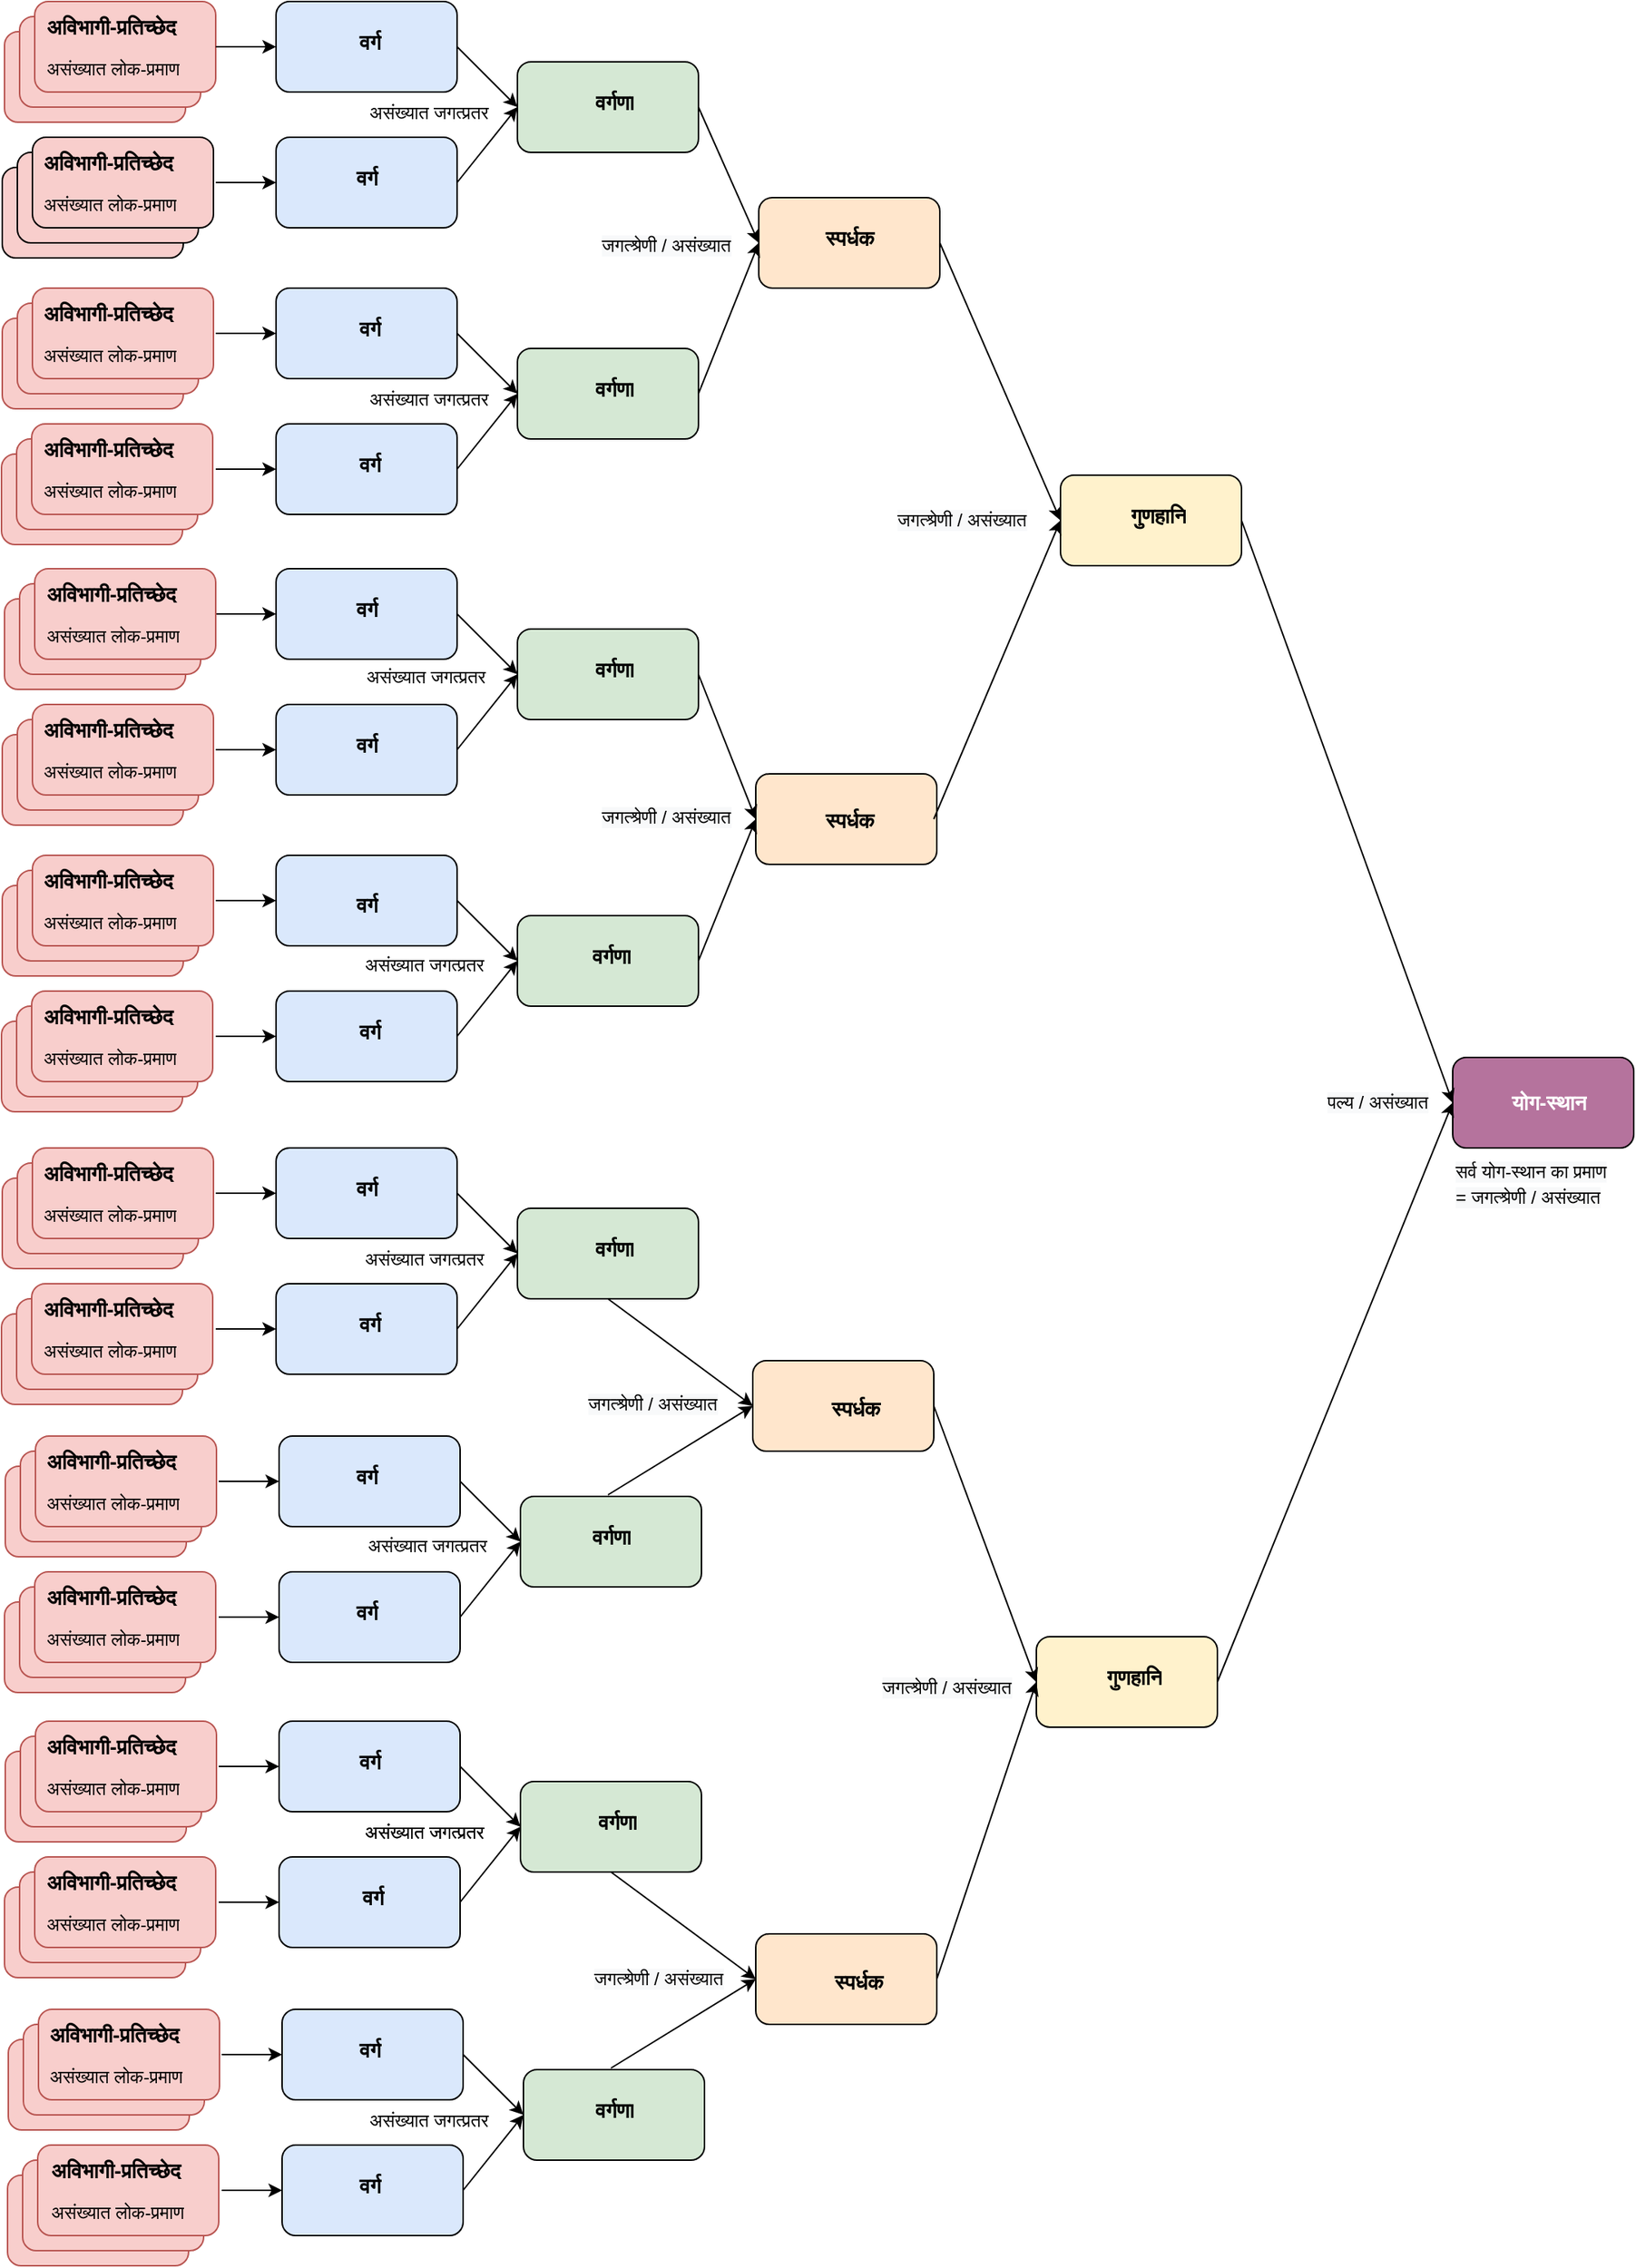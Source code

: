 <mxfile version="16.1.0" type="device"><diagram id="QMGOCiyEOwyEwxAnxqhU" name="Page-1"><mxGraphModel dx="1038" dy="547" grid="1" gridSize="10" guides="1" tooltips="1" connect="1" arrows="1" fold="1" page="1" pageScale="1" pageWidth="1169" pageHeight="827" math="0" shadow="0"><root><mxCell id="0"/><mxCell id="1" parent="0"/><mxCell id="efENGvr4CnQhhcwXJp0M-2" value="" style="rounded=1;whiteSpace=wrap;html=1;fillColor=#f8cecc;strokeColor=#b85450;" vertex="1" parent="1"><mxGeometry x="40" y="60" width="120" height="60" as="geometry"/></mxCell><mxCell id="efENGvr4CnQhhcwXJp0M-3" value="" style="rounded=1;whiteSpace=wrap;html=1;fillColor=#f8cecc;strokeColor=#b85450;" vertex="1" parent="1"><mxGeometry x="50" y="50" width="120" height="60" as="geometry"/></mxCell><mxCell id="efENGvr4CnQhhcwXJp0M-5" value="" style="rounded=1;whiteSpace=wrap;html=1;fillColor=#dae8fc;strokeColor=#000000;" vertex="1" parent="1"><mxGeometry x="220" y="40" width="120" height="60" as="geometry"/></mxCell><mxCell id="efENGvr4CnQhhcwXJp0M-4" value="" style="rounded=1;whiteSpace=wrap;html=1;fillColor=#f8cecc;strokeColor=#b85450;" vertex="1" parent="1"><mxGeometry x="60" y="40" width="120" height="60" as="geometry"/></mxCell><mxCell id="efENGvr4CnQhhcwXJp0M-6" value="" style="endArrow=classic;html=1;rounded=0;exitX=1;exitY=0.5;exitDx=0;exitDy=0;entryX=0;entryY=0.5;entryDx=0;entryDy=0;" edge="1" parent="1" source="efENGvr4CnQhhcwXJp0M-4" target="efENGvr4CnQhhcwXJp0M-5"><mxGeometry width="50" height="50" relative="1" as="geometry"><mxPoint x="410" y="120" as="sourcePoint"/><mxPoint x="460" y="70" as="targetPoint"/></mxGeometry></mxCell><mxCell id="efENGvr4CnQhhcwXJp0M-10" value="" style="rounded=1;whiteSpace=wrap;html=1;fillColor=#dae8fc;strokeColor=#000000;" vertex="1" parent="1"><mxGeometry x="220" y="130" width="120" height="60" as="geometry"/></mxCell><mxCell id="efENGvr4CnQhhcwXJp0M-12" value="" style="endArrow=classic;html=1;rounded=0;exitX=1;exitY=0.5;exitDx=0;exitDy=0;entryX=0;entryY=0.5;entryDx=0;entryDy=0;" edge="1" parent="1" target="efENGvr4CnQhhcwXJp0M-10"><mxGeometry width="50" height="50" relative="1" as="geometry"><mxPoint x="180" y="160" as="sourcePoint"/><mxPoint x="460" y="160" as="targetPoint"/></mxGeometry></mxCell><mxCell id="efENGvr4CnQhhcwXJp0M-15" value="" style="rounded=1;whiteSpace=wrap;html=1;fillColor=#dae8fc;strokeColor=#000000;" vertex="1" parent="1"><mxGeometry x="220" y="230" width="120" height="60" as="geometry"/></mxCell><mxCell id="efENGvr4CnQhhcwXJp0M-17" value="" style="endArrow=classic;html=1;rounded=0;exitX=1;exitY=0.5;exitDx=0;exitDy=0;entryX=0;entryY=0.5;entryDx=0;entryDy=0;" edge="1" parent="1" target="efENGvr4CnQhhcwXJp0M-15"><mxGeometry width="50" height="50" relative="1" as="geometry"><mxPoint x="180" y="260" as="sourcePoint"/><mxPoint x="460" y="260" as="targetPoint"/></mxGeometry></mxCell><mxCell id="efENGvr4CnQhhcwXJp0M-20" value="" style="rounded=1;whiteSpace=wrap;html=1;fillColor=#dae8fc;strokeColor=#000000;" vertex="1" parent="1"><mxGeometry x="220" y="320" width="120" height="60" as="geometry"/></mxCell><mxCell id="efENGvr4CnQhhcwXJp0M-22" value="" style="endArrow=classic;html=1;rounded=0;exitX=1;exitY=0.5;exitDx=0;exitDy=0;entryX=0;entryY=0.5;entryDx=0;entryDy=0;" edge="1" parent="1" target="efENGvr4CnQhhcwXJp0M-20"><mxGeometry width="50" height="50" relative="1" as="geometry"><mxPoint x="180" y="350" as="sourcePoint"/><mxPoint x="210" y="406" as="targetPoint"/></mxGeometry></mxCell><mxCell id="efENGvr4CnQhhcwXJp0M-25" value="" style="rounded=1;whiteSpace=wrap;html=1;fillColor=#dae8fc;strokeColor=#000000;" vertex="1" parent="1"><mxGeometry x="220" y="416" width="120" height="60" as="geometry"/></mxCell><mxCell id="efENGvr4CnQhhcwXJp0M-27" value="" style="endArrow=classic;html=1;rounded=0;exitX=1;exitY=0.5;exitDx=0;exitDy=0;entryX=0;entryY=0.5;entryDx=0;entryDy=0;" edge="1" parent="1" target="efENGvr4CnQhhcwXJp0M-25"><mxGeometry width="50" height="50" relative="1" as="geometry"><mxPoint x="180" y="446" as="sourcePoint"/><mxPoint x="460" y="446" as="targetPoint"/></mxGeometry></mxCell><mxCell id="efENGvr4CnQhhcwXJp0M-30" value="" style="rounded=1;whiteSpace=wrap;html=1;fillColor=#dae8fc;strokeColor=#000000;" vertex="1" parent="1"><mxGeometry x="220" y="506" width="120" height="60" as="geometry"/></mxCell><mxCell id="efENGvr4CnQhhcwXJp0M-32" value="" style="endArrow=classic;html=1;rounded=0;exitX=1;exitY=0.5;exitDx=0;exitDy=0;entryX=0;entryY=0.5;entryDx=0;entryDy=0;" edge="1" parent="1" target="efENGvr4CnQhhcwXJp0M-30"><mxGeometry width="50" height="50" relative="1" as="geometry"><mxPoint x="180" y="536" as="sourcePoint"/><mxPoint x="460" y="536" as="targetPoint"/></mxGeometry></mxCell><mxCell id="efENGvr4CnQhhcwXJp0M-35" value="" style="rounded=1;whiteSpace=wrap;html=1;fillColor=#dae8fc;strokeColor=#000000;" vertex="1" parent="1"><mxGeometry x="220" y="606" width="120" height="60" as="geometry"/></mxCell><mxCell id="efENGvr4CnQhhcwXJp0M-37" value="" style="endArrow=classic;html=1;rounded=0;exitX=1;exitY=0.5;exitDx=0;exitDy=0;entryX=0;entryY=0.5;entryDx=0;entryDy=0;" edge="1" parent="1" target="efENGvr4CnQhhcwXJp0M-35"><mxGeometry width="50" height="50" relative="1" as="geometry"><mxPoint x="180" y="636" as="sourcePoint"/><mxPoint x="460" y="636" as="targetPoint"/></mxGeometry></mxCell><mxCell id="efENGvr4CnQhhcwXJp0M-40" value="" style="rounded=1;whiteSpace=wrap;html=1;fillColor=#dae8fc;strokeColor=#000000;" vertex="1" parent="1"><mxGeometry x="220" y="696" width="120" height="60" as="geometry"/></mxCell><mxCell id="efENGvr4CnQhhcwXJp0M-42" value="" style="endArrow=classic;html=1;rounded=0;exitX=1;exitY=0.5;exitDx=0;exitDy=0;entryX=0;entryY=0.5;entryDx=0;entryDy=0;" edge="1" parent="1" target="efENGvr4CnQhhcwXJp0M-40"><mxGeometry width="50" height="50" relative="1" as="geometry"><mxPoint x="180" y="726" as="sourcePoint"/><mxPoint x="460" y="726" as="targetPoint"/></mxGeometry></mxCell><mxCell id="efENGvr4CnQhhcwXJp0M-43" value="" style="rounded=1;whiteSpace=wrap;html=1;fillColor=#d5e8d4;strokeColor=#000000;" vertex="1" parent="1"><mxGeometry x="380" y="80" width="120" height="60" as="geometry"/></mxCell><mxCell id="efENGvr4CnQhhcwXJp0M-44" value="" style="rounded=1;whiteSpace=wrap;html=1;fillColor=#d5e8d4;strokeColor=#000000;" vertex="1" parent="1"><mxGeometry x="380" y="270" width="120" height="60" as="geometry"/></mxCell><mxCell id="efENGvr4CnQhhcwXJp0M-45" value="" style="rounded=1;whiteSpace=wrap;html=1;fillColor=#d5e8d4;strokeColor=#000000;" vertex="1" parent="1"><mxGeometry x="380" y="456" width="120" height="60" as="geometry"/></mxCell><mxCell id="efENGvr4CnQhhcwXJp0M-46" value="" style="rounded=1;whiteSpace=wrap;html=1;fillColor=#d5e8d4;strokeColor=#000000;" vertex="1" parent="1"><mxGeometry x="380" y="646" width="120" height="60" as="geometry"/></mxCell><mxCell id="efENGvr4CnQhhcwXJp0M-47" value="" style="endArrow=classic;html=1;rounded=0;exitX=1;exitY=0.5;exitDx=0;exitDy=0;entryX=0;entryY=0.5;entryDx=0;entryDy=0;" edge="1" parent="1" source="efENGvr4CnQhhcwXJp0M-5" target="efENGvr4CnQhhcwXJp0M-43"><mxGeometry width="50" height="50" relative="1" as="geometry"><mxPoint x="400" y="130" as="sourcePoint"/><mxPoint x="380" y="110" as="targetPoint"/></mxGeometry></mxCell><mxCell id="efENGvr4CnQhhcwXJp0M-48" value="" style="endArrow=classic;html=1;rounded=0;exitX=1;exitY=0.5;exitDx=0;exitDy=0;entryX=0;entryY=0.5;entryDx=0;entryDy=0;" edge="1" parent="1" source="efENGvr4CnQhhcwXJp0M-10" target="efENGvr4CnQhhcwXJp0M-43"><mxGeometry width="50" height="50" relative="1" as="geometry"><mxPoint x="350" y="80" as="sourcePoint"/><mxPoint x="380" y="120" as="targetPoint"/></mxGeometry></mxCell><mxCell id="efENGvr4CnQhhcwXJp0M-49" value="" style="endArrow=classic;html=1;rounded=0;exitX=1;exitY=0.5;exitDx=0;exitDy=0;" edge="1" parent="1" source="efENGvr4CnQhhcwXJp0M-15"><mxGeometry width="50" height="50" relative="1" as="geometry"><mxPoint x="360" y="90" as="sourcePoint"/><mxPoint x="380" y="300" as="targetPoint"/></mxGeometry></mxCell><mxCell id="efENGvr4CnQhhcwXJp0M-50" value="" style="endArrow=classic;html=1;rounded=0;exitX=1;exitY=0.5;exitDx=0;exitDy=0;entryX=0;entryY=0.5;entryDx=0;entryDy=0;" edge="1" parent="1" source="efENGvr4CnQhhcwXJp0M-20" target="efENGvr4CnQhhcwXJp0M-44"><mxGeometry width="50" height="50" relative="1" as="geometry"><mxPoint x="370" y="100" as="sourcePoint"/><mxPoint x="380" y="310" as="targetPoint"/></mxGeometry></mxCell><mxCell id="efENGvr4CnQhhcwXJp0M-51" value="" style="endArrow=classic;html=1;rounded=0;exitX=1;exitY=0.5;exitDx=0;exitDy=0;" edge="1" parent="1" source="efENGvr4CnQhhcwXJp0M-25"><mxGeometry width="50" height="50" relative="1" as="geometry"><mxPoint x="400" y="330" as="sourcePoint"/><mxPoint x="380" y="486" as="targetPoint"/></mxGeometry></mxCell><mxCell id="efENGvr4CnQhhcwXJp0M-52" value="" style="endArrow=classic;html=1;rounded=0;exitX=1;exitY=0.5;exitDx=0;exitDy=0;" edge="1" parent="1" source="efENGvr4CnQhhcwXJp0M-30"><mxGeometry width="50" height="50" relative="1" as="geometry"><mxPoint x="350" y="456" as="sourcePoint"/><mxPoint x="380" y="486" as="targetPoint"/></mxGeometry></mxCell><mxCell id="efENGvr4CnQhhcwXJp0M-55" value="" style="endArrow=classic;html=1;rounded=0;exitX=1;exitY=0.5;exitDx=0;exitDy=0;entryX=0;entryY=0.5;entryDx=0;entryDy=0;" edge="1" parent="1" source="efENGvr4CnQhhcwXJp0M-35" target="efENGvr4CnQhhcwXJp0M-46"><mxGeometry width="50" height="50" relative="1" as="geometry"><mxPoint x="400" y="630" as="sourcePoint"/><mxPoint x="450" y="580" as="targetPoint"/></mxGeometry></mxCell><mxCell id="efENGvr4CnQhhcwXJp0M-56" value="" style="endArrow=classic;html=1;rounded=0;exitX=1;exitY=0.5;exitDx=0;exitDy=0;entryX=0;entryY=0.5;entryDx=0;entryDy=0;" edge="1" parent="1" source="efENGvr4CnQhhcwXJp0M-40" target="efENGvr4CnQhhcwXJp0M-46"><mxGeometry width="50" height="50" relative="1" as="geometry"><mxPoint x="350" y="646" as="sourcePoint"/><mxPoint x="390" y="686" as="targetPoint"/></mxGeometry></mxCell><mxCell id="efENGvr4CnQhhcwXJp0M-57" value="" style="rounded=1;whiteSpace=wrap;html=1;fillColor=#ffe6cc;strokeColor=#000000;" vertex="1" parent="1"><mxGeometry x="540" y="170" width="120" height="60" as="geometry"/></mxCell><mxCell id="efENGvr4CnQhhcwXJp0M-59" value="" style="rounded=1;whiteSpace=wrap;html=1;fillColor=#ffe6cc;strokeColor=#000000;" vertex="1" parent="1"><mxGeometry x="538" y="552" width="120" height="60" as="geometry"/></mxCell><mxCell id="efENGvr4CnQhhcwXJp0M-62" value="" style="rounded=1;whiteSpace=wrap;html=1;fillColor=#dae8fc;strokeColor=#000000;" vertex="1" parent="1"><mxGeometry x="220" y="800" width="120" height="60" as="geometry"/></mxCell><mxCell id="efENGvr4CnQhhcwXJp0M-64" value="" style="endArrow=classic;html=1;rounded=0;exitX=1;exitY=0.5;exitDx=0;exitDy=0;entryX=0;entryY=0.5;entryDx=0;entryDy=0;" edge="1" parent="1" target="efENGvr4CnQhhcwXJp0M-62"><mxGeometry width="50" height="50" relative="1" as="geometry"><mxPoint x="180" y="830" as="sourcePoint"/><mxPoint x="460" y="830" as="targetPoint"/></mxGeometry></mxCell><mxCell id="efENGvr4CnQhhcwXJp0M-67" value="" style="rounded=1;whiteSpace=wrap;html=1;fillColor=#dae8fc;strokeColor=#000000;" vertex="1" parent="1"><mxGeometry x="220" y="890" width="120" height="60" as="geometry"/></mxCell><mxCell id="efENGvr4CnQhhcwXJp0M-69" value="" style="endArrow=classic;html=1;rounded=0;exitX=1;exitY=0.5;exitDx=0;exitDy=0;entryX=0;entryY=0.5;entryDx=0;entryDy=0;" edge="1" parent="1" target="efENGvr4CnQhhcwXJp0M-67"><mxGeometry width="50" height="50" relative="1" as="geometry"><mxPoint x="180" y="920" as="sourcePoint"/><mxPoint x="460" y="920" as="targetPoint"/></mxGeometry></mxCell><mxCell id="efENGvr4CnQhhcwXJp0M-70" value="" style="rounded=1;whiteSpace=wrap;html=1;fillColor=#d5e8d4;strokeColor=#000000;" vertex="1" parent="1"><mxGeometry x="380" y="840" width="120" height="60" as="geometry"/></mxCell><mxCell id="efENGvr4CnQhhcwXJp0M-71" value="" style="endArrow=classic;html=1;rounded=0;exitX=1;exitY=0.5;exitDx=0;exitDy=0;entryX=0;entryY=0.5;entryDx=0;entryDy=0;" edge="1" parent="1" source="efENGvr4CnQhhcwXJp0M-62" target="efENGvr4CnQhhcwXJp0M-70"><mxGeometry width="50" height="50" relative="1" as="geometry"><mxPoint x="400" y="824" as="sourcePoint"/><mxPoint x="450" y="774" as="targetPoint"/></mxGeometry></mxCell><mxCell id="efENGvr4CnQhhcwXJp0M-72" value="" style="endArrow=classic;html=1;rounded=0;exitX=1;exitY=0.5;exitDx=0;exitDy=0;entryX=0;entryY=0.5;entryDx=0;entryDy=0;" edge="1" parent="1" source="efENGvr4CnQhhcwXJp0M-67" target="efENGvr4CnQhhcwXJp0M-70"><mxGeometry width="50" height="50" relative="1" as="geometry"><mxPoint x="350" y="840" as="sourcePoint"/><mxPoint x="390" y="880" as="targetPoint"/></mxGeometry></mxCell><mxCell id="efENGvr4CnQhhcwXJp0M-73" value="" style="rounded=1;whiteSpace=wrap;html=1;strokeColor=#000000;fillColor=#ffe6cc;" vertex="1" parent="1"><mxGeometry x="536" y="941" width="120" height="60" as="geometry"/></mxCell><mxCell id="efENGvr4CnQhhcwXJp0M-74" value="" style="endArrow=classic;html=1;rounded=0;exitX=1;exitY=0.5;exitDx=0;exitDy=0;entryX=0;entryY=0.5;entryDx=0;entryDy=0;" edge="1" parent="1" source="efENGvr4CnQhhcwXJp0M-43" target="efENGvr4CnQhhcwXJp0M-57"><mxGeometry width="50" height="50" relative="1" as="geometry"><mxPoint x="400" y="220" as="sourcePoint"/><mxPoint x="450" y="170" as="targetPoint"/></mxGeometry></mxCell><mxCell id="efENGvr4CnQhhcwXJp0M-75" value="" style="endArrow=classic;html=1;rounded=0;exitX=1;exitY=0.5;exitDx=0;exitDy=0;entryX=0;entryY=0.5;entryDx=0;entryDy=0;" edge="1" parent="1" source="efENGvr4CnQhhcwXJp0M-44" target="efENGvr4CnQhhcwXJp0M-57"><mxGeometry width="50" height="50" relative="1" as="geometry"><mxPoint x="450" y="150" as="sourcePoint"/><mxPoint x="510" y="180" as="targetPoint"/></mxGeometry></mxCell><mxCell id="efENGvr4CnQhhcwXJp0M-78" value="" style="endArrow=classic;html=1;rounded=0;exitX=1;exitY=0.5;exitDx=0;exitDy=0;entryX=0;entryY=0.5;entryDx=0;entryDy=0;" edge="1" parent="1" source="efENGvr4CnQhhcwXJp0M-45" target="efENGvr4CnQhhcwXJp0M-59"><mxGeometry width="50" height="50" relative="1" as="geometry"><mxPoint x="450" y="340" as="sourcePoint"/><mxPoint x="480" y="590" as="targetPoint"/></mxGeometry></mxCell><mxCell id="efENGvr4CnQhhcwXJp0M-80" value="" style="endArrow=classic;html=1;rounded=0;exitX=1;exitY=0.5;exitDx=0;exitDy=0;entryX=0;entryY=0.5;entryDx=0;entryDy=0;" edge="1" parent="1" target="efENGvr4CnQhhcwXJp0M-59"><mxGeometry width="50" height="50" relative="1" as="geometry"><mxPoint x="500" y="676" as="sourcePoint"/><mxPoint x="548" y="610" as="targetPoint"/></mxGeometry></mxCell><mxCell id="efENGvr4CnQhhcwXJp0M-82" value="" style="endArrow=classic;html=1;rounded=0;exitX=0.5;exitY=1;exitDx=0;exitDy=0;entryX=0;entryY=0.5;entryDx=0;entryDy=0;" edge="1" parent="1" source="efENGvr4CnQhhcwXJp0M-70" target="efENGvr4CnQhhcwXJp0M-73"><mxGeometry width="50" height="50" relative="1" as="geometry"><mxPoint x="498" y="850" as="sourcePoint"/><mxPoint x="525" y="971" as="targetPoint"/></mxGeometry></mxCell><mxCell id="efENGvr4CnQhhcwXJp0M-83" value="" style="rounded=1;whiteSpace=wrap;html=1;fillColor=#fff2cc;strokeColor=#000000;" vertex="1" parent="1"><mxGeometry x="740" y="354" width="120" height="60" as="geometry"/></mxCell><mxCell id="efENGvr4CnQhhcwXJp0M-86" value="" style="endArrow=classic;html=1;rounded=0;entryX=0;entryY=0.5;entryDx=0;entryDy=0;exitX=1;exitY=0.5;exitDx=0;exitDy=0;" edge="1" parent="1" source="efENGvr4CnQhhcwXJp0M-57" target="efENGvr4CnQhhcwXJp0M-83"><mxGeometry width="50" height="50" relative="1" as="geometry"><mxPoint x="670" y="190" as="sourcePoint"/><mxPoint x="450" y="370" as="targetPoint"/></mxGeometry></mxCell><mxCell id="efENGvr4CnQhhcwXJp0M-94" value="&lt;h1 style=&quot;font-size: 14px&quot;&gt;&lt;font style=&quot;font-size: 14px&quot;&gt;अविभागी-&lt;b&gt;प्रतिच्छेद&lt;/b&gt;&lt;/font&gt;&lt;/h1&gt;&lt;p&gt;&lt;font style=&quot;font-size: 12px&quot;&gt;असंख्यात लोक-प्रमाण&lt;/font&gt;&lt;/p&gt;" style="text;html=1;strokeColor=none;fillColor=none;spacing=5;spacingTop=-20;whiteSpace=wrap;overflow=hidden;rounded=0;" vertex="1" parent="1"><mxGeometry x="62.5" y="50" width="115" height="60" as="geometry"/></mxCell><mxCell id="efENGvr4CnQhhcwXJp0M-95" style="edgeStyle=orthogonalEdgeStyle;rounded=0;orthogonalLoop=1;jettySize=auto;html=1;exitX=0.5;exitY=1;exitDx=0;exitDy=0;fontSize=12;fillColor=#f8cecc;strokeColor=#b85450;" edge="1" parent="1" source="efENGvr4CnQhhcwXJp0M-94" target="efENGvr4CnQhhcwXJp0M-94"><mxGeometry relative="1" as="geometry"/></mxCell><mxCell id="efENGvr4CnQhhcwXJp0M-101" value="" style="rounded=1;whiteSpace=wrap;html=1;fillColor=#f8cecc;strokeColor=default;" vertex="1" parent="1"><mxGeometry x="38.5" y="150" width="120" height="60" as="geometry"/></mxCell><mxCell id="efENGvr4CnQhhcwXJp0M-102" value="" style="rounded=1;whiteSpace=wrap;html=1;fillColor=#f8cecc;strokeColor=default;" vertex="1" parent="1"><mxGeometry x="48.5" y="140" width="120" height="60" as="geometry"/></mxCell><mxCell id="efENGvr4CnQhhcwXJp0M-103" value="" style="rounded=1;whiteSpace=wrap;html=1;fillColor=#f8cecc;strokeColor=default;" vertex="1" parent="1"><mxGeometry x="58.5" y="130" width="120" height="60" as="geometry"/></mxCell><mxCell id="efENGvr4CnQhhcwXJp0M-104" value="&lt;h1 style=&quot;font-size: 14px&quot;&gt;&lt;font style=&quot;font-size: 14px&quot;&gt;अविभागी-&lt;b&gt;प्रतिच्छेद&lt;/b&gt;&lt;/font&gt;&lt;/h1&gt;&lt;p&gt;&lt;font style=&quot;font-size: 12px&quot;&gt;असंख्यात लोक-प्रमाण&lt;/font&gt;&lt;/p&gt;" style="text;html=1;strokeColor=none;fillColor=none;spacing=5;spacingTop=-20;whiteSpace=wrap;overflow=hidden;rounded=0;" vertex="1" parent="1"><mxGeometry x="61" y="140" width="115" height="60" as="geometry"/></mxCell><mxCell id="efENGvr4CnQhhcwXJp0M-105" style="edgeStyle=orthogonalEdgeStyle;rounded=0;orthogonalLoop=1;jettySize=auto;html=1;exitX=0.5;exitY=1;exitDx=0;exitDy=0;fontSize=12;fillColor=#f8cecc;strokeColor=default;" edge="1" parent="1" source="efENGvr4CnQhhcwXJp0M-104" target="efENGvr4CnQhhcwXJp0M-104"><mxGeometry relative="1" as="geometry"/></mxCell><mxCell id="efENGvr4CnQhhcwXJp0M-106" value="" style="rounded=1;whiteSpace=wrap;html=1;fillColor=#f8cecc;strokeColor=#b85450;" vertex="1" parent="1"><mxGeometry x="38.5" y="250" width="120" height="60" as="geometry"/></mxCell><mxCell id="efENGvr4CnQhhcwXJp0M-107" value="" style="rounded=1;whiteSpace=wrap;html=1;fillColor=#f8cecc;strokeColor=#b85450;" vertex="1" parent="1"><mxGeometry x="48.5" y="240" width="120" height="60" as="geometry"/></mxCell><mxCell id="efENGvr4CnQhhcwXJp0M-108" value="" style="rounded=1;whiteSpace=wrap;html=1;fillColor=#f8cecc;strokeColor=#b85450;" vertex="1" parent="1"><mxGeometry x="58.5" y="230" width="120" height="60" as="geometry"/></mxCell><mxCell id="efENGvr4CnQhhcwXJp0M-109" value="&lt;h1 style=&quot;font-size: 14px&quot;&gt;&lt;font style=&quot;font-size: 14px&quot;&gt;अविभागी-&lt;b&gt;प्रतिच्छेद&lt;/b&gt;&lt;/font&gt;&lt;/h1&gt;&lt;p&gt;&lt;font style=&quot;font-size: 12px&quot;&gt;असंख्यात लोक-प्रमाण&lt;/font&gt;&lt;/p&gt;" style="text;html=1;strokeColor=none;fillColor=none;spacing=5;spacingTop=-20;whiteSpace=wrap;overflow=hidden;rounded=0;" vertex="1" parent="1"><mxGeometry x="61" y="240" width="115" height="60" as="geometry"/></mxCell><mxCell id="efENGvr4CnQhhcwXJp0M-110" style="edgeStyle=orthogonalEdgeStyle;rounded=0;orthogonalLoop=1;jettySize=auto;html=1;exitX=0.5;exitY=1;exitDx=0;exitDy=0;fontSize=12;fillColor=#f8cecc;strokeColor=#b85450;" edge="1" parent="1" source="efENGvr4CnQhhcwXJp0M-109" target="efENGvr4CnQhhcwXJp0M-109"><mxGeometry relative="1" as="geometry"/></mxCell><mxCell id="efENGvr4CnQhhcwXJp0M-111" value="" style="rounded=1;whiteSpace=wrap;html=1;fillColor=#f8cecc;strokeColor=#b85450;" vertex="1" parent="1"><mxGeometry x="38" y="340" width="120" height="60" as="geometry"/></mxCell><mxCell id="efENGvr4CnQhhcwXJp0M-112" value="" style="rounded=1;whiteSpace=wrap;html=1;fillColor=#f8cecc;strokeColor=#b85450;" vertex="1" parent="1"><mxGeometry x="48" y="330" width="120" height="60" as="geometry"/></mxCell><mxCell id="efENGvr4CnQhhcwXJp0M-113" value="" style="rounded=1;whiteSpace=wrap;html=1;fillColor=#f8cecc;strokeColor=#b85450;" vertex="1" parent="1"><mxGeometry x="58" y="320" width="120" height="60" as="geometry"/></mxCell><mxCell id="efENGvr4CnQhhcwXJp0M-114" value="&lt;h1 style=&quot;font-size: 14px&quot;&gt;&lt;font style=&quot;font-size: 14px&quot;&gt;अविभागी-&lt;b&gt;प्रतिच्छेद&lt;/b&gt;&lt;/font&gt;&lt;/h1&gt;&lt;p&gt;&lt;font style=&quot;font-size: 12px&quot;&gt;असंख्यात लोक-प्रमाण&lt;/font&gt;&lt;/p&gt;" style="text;html=1;strokeColor=none;fillColor=none;spacing=5;spacingTop=-20;whiteSpace=wrap;overflow=hidden;rounded=0;" vertex="1" parent="1"><mxGeometry x="60.5" y="330" width="115" height="60" as="geometry"/></mxCell><mxCell id="efENGvr4CnQhhcwXJp0M-115" style="edgeStyle=orthogonalEdgeStyle;rounded=0;orthogonalLoop=1;jettySize=auto;html=1;exitX=0.5;exitY=1;exitDx=0;exitDy=0;fontSize=12;fillColor=#f8cecc;strokeColor=#b85450;" edge="1" parent="1" source="efENGvr4CnQhhcwXJp0M-114" target="efENGvr4CnQhhcwXJp0M-114"><mxGeometry relative="1" as="geometry"/></mxCell><mxCell id="efENGvr4CnQhhcwXJp0M-116" value="" style="rounded=1;whiteSpace=wrap;html=1;fillColor=#f8cecc;strokeColor=#b85450;" vertex="1" parent="1"><mxGeometry x="40" y="436" width="120" height="60" as="geometry"/></mxCell><mxCell id="efENGvr4CnQhhcwXJp0M-117" value="" style="rounded=1;whiteSpace=wrap;html=1;fillColor=#f8cecc;strokeColor=#b85450;" vertex="1" parent="1"><mxGeometry x="50" y="426" width="120" height="60" as="geometry"/></mxCell><mxCell id="efENGvr4CnQhhcwXJp0M-118" value="" style="rounded=1;whiteSpace=wrap;html=1;fillColor=#f8cecc;strokeColor=#b85450;" vertex="1" parent="1"><mxGeometry x="60" y="416" width="120" height="60" as="geometry"/></mxCell><mxCell id="efENGvr4CnQhhcwXJp0M-119" value="&lt;h1 style=&quot;font-size: 14px&quot;&gt;&lt;font style=&quot;font-size: 14px&quot;&gt;अविभागी-&lt;b&gt;प्रतिच्छेद&lt;/b&gt;&lt;/font&gt;&lt;/h1&gt;&lt;p&gt;&lt;font style=&quot;font-size: 12px&quot;&gt;असंख्यात लोक-प्रमाण&lt;/font&gt;&lt;/p&gt;" style="text;html=1;strokeColor=none;fillColor=none;spacing=5;spacingTop=-20;whiteSpace=wrap;overflow=hidden;rounded=0;" vertex="1" parent="1"><mxGeometry x="62.5" y="426" width="115" height="60" as="geometry"/></mxCell><mxCell id="efENGvr4CnQhhcwXJp0M-120" style="edgeStyle=orthogonalEdgeStyle;rounded=0;orthogonalLoop=1;jettySize=auto;html=1;exitX=0.5;exitY=1;exitDx=0;exitDy=0;fontSize=12;fillColor=#f8cecc;strokeColor=#b85450;" edge="1" parent="1" source="efENGvr4CnQhhcwXJp0M-119" target="efENGvr4CnQhhcwXJp0M-119"><mxGeometry relative="1" as="geometry"/></mxCell><mxCell id="efENGvr4CnQhhcwXJp0M-121" value="" style="rounded=1;whiteSpace=wrap;html=1;fillColor=#f8cecc;strokeColor=#b85450;" vertex="1" parent="1"><mxGeometry x="38.5" y="526" width="120" height="60" as="geometry"/></mxCell><mxCell id="efENGvr4CnQhhcwXJp0M-122" value="" style="rounded=1;whiteSpace=wrap;html=1;fillColor=#f8cecc;strokeColor=#b85450;" vertex="1" parent="1"><mxGeometry x="48.5" y="516" width="120" height="60" as="geometry"/></mxCell><mxCell id="efENGvr4CnQhhcwXJp0M-123" value="" style="rounded=1;whiteSpace=wrap;html=1;fillColor=#f8cecc;strokeColor=#b85450;" vertex="1" parent="1"><mxGeometry x="58.5" y="506" width="120" height="60" as="geometry"/></mxCell><mxCell id="efENGvr4CnQhhcwXJp0M-124" value="&lt;h1 style=&quot;font-size: 14px&quot;&gt;&lt;font style=&quot;font-size: 14px&quot;&gt;अविभागी-&lt;b&gt;प्रतिच्छेद&lt;/b&gt;&lt;/font&gt;&lt;/h1&gt;&lt;p&gt;&lt;font style=&quot;font-size: 12px&quot;&gt;असंख्यात लोक-प्रमाण&lt;/font&gt;&lt;/p&gt;" style="text;html=1;strokeColor=none;fillColor=none;spacing=5;spacingTop=-20;whiteSpace=wrap;overflow=hidden;rounded=0;" vertex="1" parent="1"><mxGeometry x="61" y="516" width="115" height="60" as="geometry"/></mxCell><mxCell id="efENGvr4CnQhhcwXJp0M-125" style="edgeStyle=orthogonalEdgeStyle;rounded=0;orthogonalLoop=1;jettySize=auto;html=1;exitX=0.5;exitY=1;exitDx=0;exitDy=0;fontSize=12;fillColor=#f8cecc;strokeColor=#b85450;" edge="1" parent="1" source="efENGvr4CnQhhcwXJp0M-124" target="efENGvr4CnQhhcwXJp0M-124"><mxGeometry relative="1" as="geometry"/></mxCell><mxCell id="efENGvr4CnQhhcwXJp0M-126" value="" style="rounded=1;whiteSpace=wrap;html=1;fillColor=#f8cecc;strokeColor=#b85450;" vertex="1" parent="1"><mxGeometry x="38.5" y="626" width="120" height="60" as="geometry"/></mxCell><mxCell id="efENGvr4CnQhhcwXJp0M-127" value="" style="rounded=1;whiteSpace=wrap;html=1;fillColor=#f8cecc;strokeColor=#b85450;" vertex="1" parent="1"><mxGeometry x="48.5" y="616" width="120" height="60" as="geometry"/></mxCell><mxCell id="efENGvr4CnQhhcwXJp0M-128" value="" style="rounded=1;whiteSpace=wrap;html=1;fillColor=#f8cecc;strokeColor=#b85450;" vertex="1" parent="1"><mxGeometry x="58.5" y="606" width="120" height="60" as="geometry"/></mxCell><mxCell id="efENGvr4CnQhhcwXJp0M-129" value="&lt;h1 style=&quot;font-size: 14px&quot;&gt;&lt;font style=&quot;font-size: 14px&quot;&gt;अविभागी-&lt;b&gt;प्रतिच्छेद&lt;/b&gt;&lt;/font&gt;&lt;/h1&gt;&lt;p&gt;&lt;font style=&quot;font-size: 12px&quot;&gt;असंख्यात लोक-प्रमाण&lt;/font&gt;&lt;/p&gt;" style="text;html=1;strokeColor=none;fillColor=none;spacing=5;spacingTop=-20;whiteSpace=wrap;overflow=hidden;rounded=0;" vertex="1" parent="1"><mxGeometry x="61" y="616" width="115" height="60" as="geometry"/></mxCell><mxCell id="efENGvr4CnQhhcwXJp0M-130" style="edgeStyle=orthogonalEdgeStyle;rounded=0;orthogonalLoop=1;jettySize=auto;html=1;exitX=0.5;exitY=1;exitDx=0;exitDy=0;fontSize=12;fillColor=#f8cecc;strokeColor=#b85450;" edge="1" parent="1" source="efENGvr4CnQhhcwXJp0M-129" target="efENGvr4CnQhhcwXJp0M-129"><mxGeometry relative="1" as="geometry"/></mxCell><mxCell id="efENGvr4CnQhhcwXJp0M-131" value="" style="rounded=1;whiteSpace=wrap;html=1;fillColor=#f8cecc;strokeColor=#b85450;" vertex="1" parent="1"><mxGeometry x="38" y="716" width="120" height="60" as="geometry"/></mxCell><mxCell id="efENGvr4CnQhhcwXJp0M-132" value="" style="rounded=1;whiteSpace=wrap;html=1;fillColor=#f8cecc;strokeColor=#b85450;" vertex="1" parent="1"><mxGeometry x="48" y="706" width="120" height="60" as="geometry"/></mxCell><mxCell id="efENGvr4CnQhhcwXJp0M-133" value="" style="rounded=1;whiteSpace=wrap;html=1;fillColor=#f8cecc;strokeColor=#b85450;" vertex="1" parent="1"><mxGeometry x="58" y="696" width="120" height="60" as="geometry"/></mxCell><mxCell id="efENGvr4CnQhhcwXJp0M-134" value="&lt;h1 style=&quot;font-size: 14px&quot;&gt;&lt;font style=&quot;font-size: 14px&quot;&gt;अविभागी-&lt;b&gt;प्रतिच्छेद&lt;/b&gt;&lt;/font&gt;&lt;/h1&gt;&lt;p&gt;&lt;font style=&quot;font-size: 12px&quot;&gt;असंख्यात लोक-प्रमाण&lt;/font&gt;&lt;/p&gt;" style="text;html=1;strokeColor=none;fillColor=none;spacing=5;spacingTop=-20;whiteSpace=wrap;overflow=hidden;rounded=0;" vertex="1" parent="1"><mxGeometry x="60.5" y="706" width="115" height="60" as="geometry"/></mxCell><mxCell id="efENGvr4CnQhhcwXJp0M-135" style="edgeStyle=orthogonalEdgeStyle;rounded=0;orthogonalLoop=1;jettySize=auto;html=1;exitX=0.5;exitY=1;exitDx=0;exitDy=0;fontSize=12;fillColor=#f8cecc;strokeColor=#b85450;" edge="1" parent="1" source="efENGvr4CnQhhcwXJp0M-134" target="efENGvr4CnQhhcwXJp0M-134"><mxGeometry relative="1" as="geometry"/></mxCell><mxCell id="efENGvr4CnQhhcwXJp0M-136" value="" style="rounded=1;whiteSpace=wrap;html=1;fillColor=#f8cecc;strokeColor=#b85450;" vertex="1" parent="1"><mxGeometry x="38.5" y="820" width="120" height="60" as="geometry"/></mxCell><mxCell id="efENGvr4CnQhhcwXJp0M-137" value="" style="rounded=1;whiteSpace=wrap;html=1;fillColor=#f8cecc;strokeColor=#b85450;" vertex="1" parent="1"><mxGeometry x="48.5" y="810" width="120" height="60" as="geometry"/></mxCell><mxCell id="efENGvr4CnQhhcwXJp0M-138" value="" style="rounded=1;whiteSpace=wrap;html=1;fillColor=#f8cecc;strokeColor=#b85450;" vertex="1" parent="1"><mxGeometry x="58.5" y="800" width="120" height="60" as="geometry"/></mxCell><mxCell id="efENGvr4CnQhhcwXJp0M-139" value="&lt;h1 style=&quot;font-size: 14px&quot;&gt;&lt;font style=&quot;font-size: 14px&quot;&gt;अविभागी-&lt;b&gt;प्रतिच्छेद&lt;/b&gt;&lt;/font&gt;&lt;/h1&gt;&lt;p&gt;&lt;font style=&quot;font-size: 12px&quot;&gt;असंख्यात लोक-प्रमाण&lt;/font&gt;&lt;/p&gt;" style="text;html=1;strokeColor=none;fillColor=none;spacing=5;spacingTop=-20;whiteSpace=wrap;overflow=hidden;rounded=0;" vertex="1" parent="1"><mxGeometry x="61" y="810" width="115" height="60" as="geometry"/></mxCell><mxCell id="efENGvr4CnQhhcwXJp0M-140" style="edgeStyle=orthogonalEdgeStyle;rounded=0;orthogonalLoop=1;jettySize=auto;html=1;exitX=0.5;exitY=1;exitDx=0;exitDy=0;fontSize=12;fillColor=#f8cecc;strokeColor=#b85450;" edge="1" parent="1" source="efENGvr4CnQhhcwXJp0M-139" target="efENGvr4CnQhhcwXJp0M-139"><mxGeometry relative="1" as="geometry"/></mxCell><mxCell id="efENGvr4CnQhhcwXJp0M-141" value="" style="rounded=1;whiteSpace=wrap;html=1;fillColor=#f8cecc;strokeColor=#b85450;" vertex="1" parent="1"><mxGeometry x="38" y="910" width="120" height="60" as="geometry"/></mxCell><mxCell id="efENGvr4CnQhhcwXJp0M-142" value="" style="rounded=1;whiteSpace=wrap;html=1;fillColor=#f8cecc;strokeColor=#b85450;" vertex="1" parent="1"><mxGeometry x="48" y="900" width="120" height="60" as="geometry"/></mxCell><mxCell id="efENGvr4CnQhhcwXJp0M-143" value="" style="rounded=1;whiteSpace=wrap;html=1;fillColor=#f8cecc;strokeColor=#b85450;" vertex="1" parent="1"><mxGeometry x="58" y="890" width="120" height="60" as="geometry"/></mxCell><mxCell id="efENGvr4CnQhhcwXJp0M-144" value="&lt;h1 style=&quot;font-size: 14px&quot;&gt;&lt;font style=&quot;font-size: 14px&quot;&gt;अविभागी-&lt;b&gt;प्रतिच्छेद&lt;/b&gt;&lt;/font&gt;&lt;/h1&gt;&lt;p&gt;&lt;font style=&quot;font-size: 12px&quot;&gt;असंख्यात लोक-प्रमाण&lt;/font&gt;&lt;/p&gt;" style="text;html=1;strokeColor=none;fillColor=none;spacing=5;spacingTop=-20;whiteSpace=wrap;overflow=hidden;rounded=0;" vertex="1" parent="1"><mxGeometry x="60.5" y="900" width="115" height="60" as="geometry"/></mxCell><mxCell id="efENGvr4CnQhhcwXJp0M-145" style="edgeStyle=orthogonalEdgeStyle;rounded=0;orthogonalLoop=1;jettySize=auto;html=1;exitX=0.5;exitY=1;exitDx=0;exitDy=0;fontSize=12;fillColor=#f8cecc;strokeColor=#b85450;" edge="1" parent="1" source="efENGvr4CnQhhcwXJp0M-144" target="efENGvr4CnQhhcwXJp0M-144"><mxGeometry relative="1" as="geometry"/></mxCell><mxCell id="efENGvr4CnQhhcwXJp0M-146" value="&lt;h1 style=&quot;font-size: 14px&quot;&gt;गुणहानि&lt;/h1&gt;&lt;div&gt;&lt;br&gt;&lt;/div&gt;" style="text;html=1;strokeColor=none;fillColor=none;spacing=5;spacingTop=-20;whiteSpace=wrap;overflow=hidden;rounded=0;align=center;" vertex="1" parent="1"><mxGeometry x="773" y="374" width="64" height="20" as="geometry"/></mxCell><mxCell id="efENGvr4CnQhhcwXJp0M-148" value="&lt;h1 style=&quot;font-size: 14px&quot;&gt;स्पर्धक&lt;br&gt;&lt;/h1&gt;" style="text;html=1;strokeColor=none;fillColor=none;spacing=5;spacingTop=-20;whiteSpace=wrap;overflow=hidden;rounded=0;align=center;" vertex="1" parent="1"><mxGeometry x="576.5" y="190" width="47" height="20" as="geometry"/></mxCell><mxCell id="efENGvr4CnQhhcwXJp0M-150" value="&lt;h1 style=&quot;font-size: 14px&quot;&gt;&lt;br&gt;&lt;/h1&gt;" style="text;html=1;strokeColor=none;fillColor=none;spacing=5;spacingTop=-20;whiteSpace=wrap;overflow=hidden;rounded=0;align=center;" vertex="1" parent="1"><mxGeometry x="541" y="562" width="115" height="40" as="geometry"/></mxCell><mxCell id="efENGvr4CnQhhcwXJp0M-157" value="&lt;h1 style=&quot;font-size: 14px&quot;&gt;वर्गणा&lt;/h1&gt;" style="text;html=1;strokeColor=none;fillColor=none;spacing=5;spacingTop=-20;whiteSpace=wrap;overflow=hidden;rounded=0;align=center;" vertex="1" parent="1"><mxGeometry x="422" y="860" width="45" height="20" as="geometry"/></mxCell><mxCell id="efENGvr4CnQhhcwXJp0M-160" value="" style="rounded=1;whiteSpace=wrap;html=1;fillColor=#dae8fc;strokeColor=#000000;" vertex="1" parent="1"><mxGeometry x="222" y="991" width="120" height="60" as="geometry"/></mxCell><mxCell id="efENGvr4CnQhhcwXJp0M-161" value="" style="endArrow=classic;html=1;rounded=0;exitX=1;exitY=0.5;exitDx=0;exitDy=0;entryX=0;entryY=0.5;entryDx=0;entryDy=0;" edge="1" parent="1" target="efENGvr4CnQhhcwXJp0M-160"><mxGeometry width="50" height="50" relative="1" as="geometry"><mxPoint x="182" y="1021" as="sourcePoint"/><mxPoint x="462" y="1021" as="targetPoint"/></mxGeometry></mxCell><mxCell id="efENGvr4CnQhhcwXJp0M-162" value="" style="rounded=1;whiteSpace=wrap;html=1;fillColor=#dae8fc;strokeColor=#000000;" vertex="1" parent="1"><mxGeometry x="222" y="1081" width="120" height="60" as="geometry"/></mxCell><mxCell id="efENGvr4CnQhhcwXJp0M-163" value="" style="endArrow=classic;html=1;rounded=0;exitX=1;exitY=0.5;exitDx=0;exitDy=0;entryX=0;entryY=0.5;entryDx=0;entryDy=0;" edge="1" parent="1" target="efENGvr4CnQhhcwXJp0M-162"><mxGeometry width="50" height="50" relative="1" as="geometry"><mxPoint x="182" y="1111" as="sourcePoint"/><mxPoint x="462" y="1111" as="targetPoint"/></mxGeometry></mxCell><mxCell id="efENGvr4CnQhhcwXJp0M-164" value="" style="rounded=1;whiteSpace=wrap;html=1;fillColor=#d5e8d4;strokeColor=#000000;" vertex="1" parent="1"><mxGeometry x="382" y="1031" width="120" height="60" as="geometry"/></mxCell><mxCell id="efENGvr4CnQhhcwXJp0M-165" value="" style="endArrow=classic;html=1;rounded=0;exitX=1;exitY=0.5;exitDx=0;exitDy=0;entryX=0;entryY=0.5;entryDx=0;entryDy=0;" edge="1" parent="1" source="efENGvr4CnQhhcwXJp0M-160" target="efENGvr4CnQhhcwXJp0M-164"><mxGeometry width="50" height="50" relative="1" as="geometry"><mxPoint x="402" y="1015" as="sourcePoint"/><mxPoint x="452" y="965" as="targetPoint"/></mxGeometry></mxCell><mxCell id="efENGvr4CnQhhcwXJp0M-166" value="" style="endArrow=classic;html=1;rounded=0;exitX=1;exitY=0.5;exitDx=0;exitDy=0;entryX=0;entryY=0.5;entryDx=0;entryDy=0;" edge="1" parent="1" source="efENGvr4CnQhhcwXJp0M-162" target="efENGvr4CnQhhcwXJp0M-164"><mxGeometry width="50" height="50" relative="1" as="geometry"><mxPoint x="352" y="1031" as="sourcePoint"/><mxPoint x="392" y="1071" as="targetPoint"/></mxGeometry></mxCell><mxCell id="efENGvr4CnQhhcwXJp0M-167" value="" style="rounded=1;whiteSpace=wrap;html=1;fillColor=#f8cecc;strokeColor=#b85450;" vertex="1" parent="1"><mxGeometry x="40.5" y="1011" width="120" height="60" as="geometry"/></mxCell><mxCell id="efENGvr4CnQhhcwXJp0M-168" value="" style="rounded=1;whiteSpace=wrap;html=1;fillColor=#f8cecc;strokeColor=#b85450;" vertex="1" parent="1"><mxGeometry x="50.5" y="1001" width="120" height="60" as="geometry"/></mxCell><mxCell id="efENGvr4CnQhhcwXJp0M-169" value="" style="rounded=1;whiteSpace=wrap;html=1;fillColor=#f8cecc;strokeColor=#b85450;" vertex="1" parent="1"><mxGeometry x="60.5" y="991" width="120" height="60" as="geometry"/></mxCell><mxCell id="efENGvr4CnQhhcwXJp0M-170" value="&lt;h1 style=&quot;font-size: 14px&quot;&gt;&lt;font style=&quot;font-size: 14px&quot;&gt;अविभागी-&lt;b&gt;प्रतिच्छेद&lt;/b&gt;&lt;/font&gt;&lt;/h1&gt;&lt;p&gt;&lt;font style=&quot;font-size: 12px&quot;&gt;असंख्यात लोक-प्रमाण&lt;/font&gt;&lt;/p&gt;" style="text;html=1;strokeColor=none;fillColor=none;spacing=5;spacingTop=-20;whiteSpace=wrap;overflow=hidden;rounded=0;" vertex="1" parent="1"><mxGeometry x="63" y="1001" width="115" height="60" as="geometry"/></mxCell><mxCell id="efENGvr4CnQhhcwXJp0M-171" style="edgeStyle=orthogonalEdgeStyle;rounded=0;orthogonalLoop=1;jettySize=auto;html=1;exitX=0.5;exitY=1;exitDx=0;exitDy=0;fontSize=12;fillColor=#f8cecc;strokeColor=#b85450;" edge="1" parent="1" source="efENGvr4CnQhhcwXJp0M-170" target="efENGvr4CnQhhcwXJp0M-170"><mxGeometry relative="1" as="geometry"/></mxCell><mxCell id="efENGvr4CnQhhcwXJp0M-172" value="" style="rounded=1;whiteSpace=wrap;html=1;fillColor=#f8cecc;strokeColor=#b85450;" vertex="1" parent="1"><mxGeometry x="40" y="1101" width="120" height="60" as="geometry"/></mxCell><mxCell id="efENGvr4CnQhhcwXJp0M-173" value="" style="rounded=1;whiteSpace=wrap;html=1;fillColor=#f8cecc;strokeColor=#b85450;" vertex="1" parent="1"><mxGeometry x="50" y="1091" width="120" height="60" as="geometry"/></mxCell><mxCell id="efENGvr4CnQhhcwXJp0M-174" value="" style="rounded=1;whiteSpace=wrap;html=1;fillColor=#f8cecc;strokeColor=#b85450;" vertex="1" parent="1"><mxGeometry x="60" y="1081" width="120" height="60" as="geometry"/></mxCell><mxCell id="efENGvr4CnQhhcwXJp0M-175" value="&lt;h1 style=&quot;font-size: 14px&quot;&gt;&lt;font style=&quot;font-size: 14px&quot;&gt;अविभागी-&lt;b&gt;प्रतिच्छेद&lt;/b&gt;&lt;/font&gt;&lt;/h1&gt;&lt;p&gt;&lt;font style=&quot;font-size: 12px&quot;&gt;असंख्यात लोक-प्रमाण&lt;/font&gt;&lt;/p&gt;" style="text;html=1;strokeColor=none;fillColor=none;spacing=5;spacingTop=-20;whiteSpace=wrap;overflow=hidden;rounded=0;" vertex="1" parent="1"><mxGeometry x="62.5" y="1091" width="115" height="60" as="geometry"/></mxCell><mxCell id="efENGvr4CnQhhcwXJp0M-176" style="edgeStyle=orthogonalEdgeStyle;rounded=0;orthogonalLoop=1;jettySize=auto;html=1;exitX=0.5;exitY=1;exitDx=0;exitDy=0;fontSize=12;fillColor=#f8cecc;strokeColor=#b85450;" edge="1" parent="1" source="efENGvr4CnQhhcwXJp0M-175" target="efENGvr4CnQhhcwXJp0M-175"><mxGeometry relative="1" as="geometry"/></mxCell><mxCell id="efENGvr4CnQhhcwXJp0M-181" value="" style="endArrow=classic;html=1;rounded=0;entryX=0;entryY=0.5;entryDx=0;entryDy=0;" edge="1" parent="1" target="efENGvr4CnQhhcwXJp0M-73"><mxGeometry width="50" height="50" relative="1" as="geometry"><mxPoint x="440" y="1030" as="sourcePoint"/><mxPoint x="530" y="970" as="targetPoint"/></mxGeometry></mxCell><mxCell id="efENGvr4CnQhhcwXJp0M-182" value="&lt;span style=&quot;color: rgb(0, 0, 0); font-family: helvetica; font-size: 12px; font-style: normal; font-weight: 400; letter-spacing: normal; text-align: center; text-indent: 0px; text-transform: none; word-spacing: 0px; background-color: rgb(248, 249, 250); display: inline; float: none;&quot;&gt;जगत्श्रेणी / असंख्यात&lt;/span&gt;" style="text;whiteSpace=wrap;html=1;fontSize=12;" vertex="1" parent="1"><mxGeometry x="425" y="956" width="120" height="30" as="geometry"/></mxCell><mxCell id="efENGvr4CnQhhcwXJp0M-183" value="&lt;h1 style=&quot;font-size: 14px&quot;&gt;वर्गणा&lt;/h1&gt;" style="text;html=1;strokeColor=none;fillColor=none;spacing=5;spacingTop=-20;whiteSpace=wrap;overflow=hidden;rounded=0;align=center;" vertex="1" parent="1"><mxGeometry x="420" y="1051" width="45" height="20" as="geometry"/></mxCell><mxCell id="efENGvr4CnQhhcwXJp0M-184" value="&lt;h1 style=&quot;font-size: 14px&quot;&gt;वर्गणा&lt;/h1&gt;" style="text;html=1;strokeColor=none;fillColor=none;spacing=5;spacingTop=-20;whiteSpace=wrap;overflow=hidden;rounded=0;align=center;" vertex="1" parent="1"><mxGeometry x="420" y="666" width="45" height="20" as="geometry"/></mxCell><mxCell id="efENGvr4CnQhhcwXJp0M-185" value="&lt;h1 style=&quot;font-size: 14px&quot;&gt;वर्गणा&lt;/h1&gt;" style="text;html=1;strokeColor=none;fillColor=none;spacing=5;spacingTop=-20;whiteSpace=wrap;overflow=hidden;rounded=0;align=center;" vertex="1" parent="1"><mxGeometry x="422" y="476" width="45" height="20" as="geometry"/></mxCell><mxCell id="efENGvr4CnQhhcwXJp0M-186" value="&lt;h1 style=&quot;font-size: 14px&quot;&gt;वर्गणा&lt;/h1&gt;" style="text;html=1;strokeColor=none;fillColor=none;spacing=5;spacingTop=-20;whiteSpace=wrap;overflow=hidden;rounded=0;align=center;" vertex="1" parent="1"><mxGeometry x="422" y="290" width="45" height="20" as="geometry"/></mxCell><mxCell id="efENGvr4CnQhhcwXJp0M-187" value="&lt;h1 style=&quot;font-size: 14px&quot;&gt;वर्गणा&lt;/h1&gt;" style="text;html=1;strokeColor=none;fillColor=none;spacing=5;spacingTop=-20;whiteSpace=wrap;overflow=hidden;rounded=0;align=center;" vertex="1" parent="1"><mxGeometry x="422" y="100" width="45" height="20" as="geometry"/></mxCell><mxCell id="efENGvr4CnQhhcwXJp0M-188" value="&lt;span style=&quot;color: rgb(0, 0, 0); font-family: helvetica; font-size: 12px; font-style: normal; font-weight: 400; letter-spacing: normal; text-align: center; text-indent: 0px; text-transform: none; word-spacing: 0px; background-color: rgb(248, 249, 250); display: inline; float: none;&quot;&gt;जगत्श्रेणी / असंख्यात&lt;/span&gt;" style="text;whiteSpace=wrap;html=1;fontSize=12;" vertex="1" parent="1"><mxGeometry x="434" y="567" width="120" height="30" as="geometry"/></mxCell><mxCell id="efENGvr4CnQhhcwXJp0M-189" value="&lt;h1 style=&quot;font-size: 14px&quot;&gt;वर्ग&lt;/h1&gt;" style="text;html=1;strokeColor=none;fillColor=none;spacing=5;spacingTop=-20;whiteSpace=wrap;overflow=hidden;rounded=0;align=center;" vertex="1" parent="1"><mxGeometry x="259.5" y="60" width="45" height="20" as="geometry"/></mxCell><mxCell id="efENGvr4CnQhhcwXJp0M-191" value="&lt;h1 style=&quot;font-size: 14px&quot;&gt;वर्ग&lt;/h1&gt;" style="text;html=1;strokeColor=none;fillColor=none;spacing=5;spacingTop=-20;whiteSpace=wrap;overflow=hidden;rounded=0;align=center;" vertex="1" parent="1"><mxGeometry x="257.5" y="150" width="45" height="20" as="geometry"/></mxCell><mxCell id="efENGvr4CnQhhcwXJp0M-192" value="&lt;h1 style=&quot;font-size: 14px&quot;&gt;वर्ग&lt;/h1&gt;" style="text;html=1;strokeColor=none;fillColor=none;spacing=5;spacingTop=-20;whiteSpace=wrap;overflow=hidden;rounded=0;align=center;" vertex="1" parent="1"><mxGeometry x="259.5" y="250" width="45" height="20" as="geometry"/></mxCell><mxCell id="efENGvr4CnQhhcwXJp0M-193" value="&lt;h1 style=&quot;font-size: 14px&quot;&gt;वर्ग&lt;/h1&gt;" style="text;html=1;strokeColor=none;fillColor=none;spacing=5;spacingTop=-20;whiteSpace=wrap;overflow=hidden;rounded=0;align=center;" vertex="1" parent="1"><mxGeometry x="259.5" y="340" width="45" height="20" as="geometry"/></mxCell><mxCell id="efENGvr4CnQhhcwXJp0M-194" value="&lt;h1 style=&quot;font-size: 14px&quot;&gt;वर्ग&lt;/h1&gt;" style="text;html=1;strokeColor=none;fillColor=none;spacing=5;spacingTop=-20;whiteSpace=wrap;overflow=hidden;rounded=0;align=center;" vertex="1" parent="1"><mxGeometry x="257.5" y="436" width="45" height="20" as="geometry"/></mxCell><mxCell id="efENGvr4CnQhhcwXJp0M-195" value="&lt;h1 style=&quot;font-size: 14px&quot;&gt;वर्ग&lt;/h1&gt;" style="text;html=1;strokeColor=none;fillColor=none;spacing=5;spacingTop=-20;whiteSpace=wrap;overflow=hidden;rounded=0;align=center;" vertex="1" parent="1"><mxGeometry x="257.5" y="526" width="45" height="20" as="geometry"/></mxCell><mxCell id="efENGvr4CnQhhcwXJp0M-196" value="&lt;h1 style=&quot;font-size: 14px&quot;&gt;वर्ग&lt;/h1&gt;" style="text;html=1;strokeColor=none;fillColor=none;spacing=5;spacingTop=-20;whiteSpace=wrap;overflow=hidden;rounded=0;align=center;" vertex="1" parent="1"><mxGeometry x="257.5" y="632" width="45" height="20" as="geometry"/></mxCell><mxCell id="efENGvr4CnQhhcwXJp0M-197" value="&lt;h1 style=&quot;font-size: 14px&quot;&gt;वर्ग&lt;/h1&gt;" style="text;html=1;strokeColor=none;fillColor=none;spacing=5;spacingTop=-20;whiteSpace=wrap;overflow=hidden;rounded=0;align=center;" vertex="1" parent="1"><mxGeometry x="259.5" y="716" width="45" height="20" as="geometry"/></mxCell><mxCell id="efENGvr4CnQhhcwXJp0M-198" value="&lt;h1 style=&quot;font-size: 14px&quot;&gt;वर्ग&lt;/h1&gt;" style="text;html=1;strokeColor=none;fillColor=none;spacing=5;spacingTop=-20;whiteSpace=wrap;overflow=hidden;rounded=0;align=center;" vertex="1" parent="1"><mxGeometry x="257.5" y="820" width="45" height="20" as="geometry"/></mxCell><mxCell id="efENGvr4CnQhhcwXJp0M-199" value="&lt;h1 style=&quot;font-size: 14px&quot;&gt;वर्ग&lt;/h1&gt;" style="text;html=1;strokeColor=none;fillColor=none;spacing=5;spacingTop=-20;whiteSpace=wrap;overflow=hidden;rounded=0;align=center;" vertex="1" parent="1"><mxGeometry x="259.5" y="910" width="45" height="20" as="geometry"/></mxCell><mxCell id="efENGvr4CnQhhcwXJp0M-200" value="&lt;h1 style=&quot;font-size: 14px&quot;&gt;वर्ग&lt;/h1&gt;" style="text;html=1;strokeColor=none;fillColor=none;spacing=5;spacingTop=-20;whiteSpace=wrap;overflow=hidden;rounded=0;align=center;" vertex="1" parent="1"><mxGeometry x="257.5" y="1011" width="45" height="20" as="geometry"/></mxCell><mxCell id="efENGvr4CnQhhcwXJp0M-201" value="&lt;h1 style=&quot;font-size: 14px&quot;&gt;वर्ग&lt;/h1&gt;" style="text;html=1;strokeColor=none;fillColor=none;spacing=5;spacingTop=-20;whiteSpace=wrap;overflow=hidden;rounded=0;align=center;" vertex="1" parent="1"><mxGeometry x="257.5" y="1101" width="45" height="20" as="geometry"/></mxCell><mxCell id="efENGvr4CnQhhcwXJp0M-202" value="&lt;span style=&quot;color: rgb(0, 0, 0); font-family: helvetica; font-size: 12px; font-style: normal; font-weight: 400; letter-spacing: normal; text-align: center; text-indent: 0px; text-transform: none; word-spacing: 0px; background-color: rgb(248, 249, 250); display: inline; float: none;&quot;&gt;जगत्श्रेणी / असंख्यात&lt;/span&gt;" style="text;whiteSpace=wrap;html=1;fontSize=12;" vertex="1" parent="1"><mxGeometry x="434" y="188" width="120" height="30" as="geometry"/></mxCell><mxCell id="efENGvr4CnQhhcwXJp0M-203" value="&lt;span style=&quot;color: rgb(0, 0, 0); font-family: helvetica; font-size: 12px; font-style: normal; font-weight: 400; letter-spacing: normal; text-align: center; text-indent: 0px; text-transform: none; word-spacing: 0px; background-color: rgb(248, 249, 250); display: inline; float: none;&quot;&gt;पल्य / असंख्यात&lt;/span&gt;" style="text;whiteSpace=wrap;html=1;fontSize=12;" vertex="1" parent="1"><mxGeometry x="915" y="756" width="100" height="34" as="geometry"/></mxCell><mxCell id="efENGvr4CnQhhcwXJp0M-205" value="" style="endArrow=classic;html=1;rounded=0;entryX=0;entryY=0.5;entryDx=0;entryDy=0;exitX=1;exitY=0.5;exitDx=0;exitDy=0;" edge="1" parent="1" source="efENGvr4CnQhhcwXJp0M-150" target="efENGvr4CnQhhcwXJp0M-83"><mxGeometry width="50" height="50" relative="1" as="geometry"><mxPoint x="660" y="582" as="sourcePoint"/><mxPoint x="750" y="394" as="targetPoint"/></mxGeometry></mxCell><mxCell id="efENGvr4CnQhhcwXJp0M-206" value="&lt;h1 style=&quot;font-size: 14px&quot;&gt;स्पर्धक&lt;br&gt;&lt;/h1&gt;" style="text;html=1;strokeColor=none;fillColor=none;spacing=5;spacingTop=-20;whiteSpace=wrap;overflow=hidden;rounded=0;align=center;" vertex="1" parent="1"><mxGeometry x="576.5" y="576" width="47" height="20" as="geometry"/></mxCell><mxCell id="efENGvr4CnQhhcwXJp0M-207" value="" style="rounded=1;whiteSpace=wrap;html=1;fillColor=#fff2cc;strokeColor=#000000;" vertex="1" parent="1"><mxGeometry x="724" y="1124" width="120" height="60" as="geometry"/></mxCell><mxCell id="efENGvr4CnQhhcwXJp0M-208" value="" style="endArrow=classic;html=1;rounded=0;entryX=0;entryY=0.5;entryDx=0;entryDy=0;exitX=1;exitY=0.5;exitDx=0;exitDy=0;" edge="1" parent="1" target="efENGvr4CnQhhcwXJp0M-207" source="efENGvr4CnQhhcwXJp0M-73"><mxGeometry width="50" height="50" relative="1" as="geometry"><mxPoint x="644" y="970" as="sourcePoint"/><mxPoint x="434" y="1140" as="targetPoint"/></mxGeometry></mxCell><mxCell id="efENGvr4CnQhhcwXJp0M-209" value="&lt;h1 style=&quot;font-size: 14px&quot;&gt;गुणहानि&lt;/h1&gt;&lt;div&gt;&lt;br&gt;&lt;/div&gt;" style="text;html=1;strokeColor=none;fillColor=none;spacing=5;spacingTop=-20;whiteSpace=wrap;overflow=hidden;rounded=0;align=center;" vertex="1" parent="1"><mxGeometry x="757" y="1144" width="64" height="20" as="geometry"/></mxCell><mxCell id="efENGvr4CnQhhcwXJp0M-210" value="" style="endArrow=classic;html=1;rounded=0;entryX=0;entryY=0.5;entryDx=0;entryDy=0;exitX=1;exitY=0.5;exitDx=0;exitDy=0;" edge="1" parent="1" target="efENGvr4CnQhhcwXJp0M-207" source="efENGvr4CnQhhcwXJp0M-220"><mxGeometry width="50" height="50" relative="1" as="geometry"><mxPoint x="640" y="1352" as="sourcePoint"/><mxPoint x="734" y="1164" as="targetPoint"/></mxGeometry></mxCell><mxCell id="efENGvr4CnQhhcwXJp0M-211" value="&lt;h1 style=&quot;font-size: 14px&quot;&gt;स्पर्धक&lt;br&gt;&lt;/h1&gt;" style="text;html=1;strokeColor=none;fillColor=none;spacing=5;spacingTop=-20;whiteSpace=wrap;overflow=hidden;rounded=0;align=center;" vertex="1" parent="1"><mxGeometry x="581" y="966" width="47" height="20" as="geometry"/></mxCell><mxCell id="efENGvr4CnQhhcwXJp0M-213" value="" style="rounded=1;whiteSpace=wrap;html=1;fillColor=#dae8fc;strokeColor=#000000;" vertex="1" parent="1"><mxGeometry x="222" y="1180" width="120" height="60" as="geometry"/></mxCell><mxCell id="efENGvr4CnQhhcwXJp0M-214" value="" style="endArrow=classic;html=1;rounded=0;exitX=1;exitY=0.5;exitDx=0;exitDy=0;entryX=0;entryY=0.5;entryDx=0;entryDy=0;" edge="1" parent="1" target="efENGvr4CnQhhcwXJp0M-213"><mxGeometry width="50" height="50" relative="1" as="geometry"><mxPoint x="182" y="1210" as="sourcePoint"/><mxPoint x="462" y="1210" as="targetPoint"/></mxGeometry></mxCell><mxCell id="efENGvr4CnQhhcwXJp0M-215" value="" style="rounded=1;whiteSpace=wrap;html=1;fillColor=#dae8fc;strokeColor=#000000;" vertex="1" parent="1"><mxGeometry x="222" y="1270" width="120" height="60" as="geometry"/></mxCell><mxCell id="efENGvr4CnQhhcwXJp0M-216" value="" style="endArrow=classic;html=1;rounded=0;exitX=1;exitY=0.5;exitDx=0;exitDy=0;entryX=0;entryY=0.5;entryDx=0;entryDy=0;" edge="1" parent="1" target="efENGvr4CnQhhcwXJp0M-215"><mxGeometry width="50" height="50" relative="1" as="geometry"><mxPoint x="182" y="1300" as="sourcePoint"/><mxPoint x="462" y="1300" as="targetPoint"/></mxGeometry></mxCell><mxCell id="efENGvr4CnQhhcwXJp0M-217" value="" style="rounded=1;whiteSpace=wrap;html=1;fillColor=#d5e8d4;strokeColor=#000000;" vertex="1" parent="1"><mxGeometry x="382" y="1220" width="120" height="60" as="geometry"/></mxCell><mxCell id="efENGvr4CnQhhcwXJp0M-218" value="" style="endArrow=classic;html=1;rounded=0;exitX=1;exitY=0.5;exitDx=0;exitDy=0;entryX=0;entryY=0.5;entryDx=0;entryDy=0;" edge="1" parent="1" source="efENGvr4CnQhhcwXJp0M-213" target="efENGvr4CnQhhcwXJp0M-217"><mxGeometry width="50" height="50" relative="1" as="geometry"><mxPoint x="402" y="1204" as="sourcePoint"/><mxPoint x="452" y="1154" as="targetPoint"/></mxGeometry></mxCell><mxCell id="efENGvr4CnQhhcwXJp0M-219" value="" style="endArrow=classic;html=1;rounded=0;exitX=1;exitY=0.5;exitDx=0;exitDy=0;entryX=0;entryY=0.5;entryDx=0;entryDy=0;" edge="1" parent="1" source="efENGvr4CnQhhcwXJp0M-215" target="efENGvr4CnQhhcwXJp0M-217"><mxGeometry width="50" height="50" relative="1" as="geometry"><mxPoint x="352" y="1220" as="sourcePoint"/><mxPoint x="392" y="1260" as="targetPoint"/></mxGeometry></mxCell><mxCell id="efENGvr4CnQhhcwXJp0M-220" value="" style="rounded=1;whiteSpace=wrap;html=1;fillColor=#ffe6cc;strokeColor=#000000;" vertex="1" parent="1"><mxGeometry x="538" y="1321" width="120" height="60" as="geometry"/></mxCell><mxCell id="efENGvr4CnQhhcwXJp0M-221" value="" style="endArrow=classic;html=1;rounded=0;exitX=0.5;exitY=1;exitDx=0;exitDy=0;entryX=0;entryY=0.5;entryDx=0;entryDy=0;" edge="1" parent="1" source="efENGvr4CnQhhcwXJp0M-217" target="efENGvr4CnQhhcwXJp0M-220"><mxGeometry width="50" height="50" relative="1" as="geometry"><mxPoint x="500" y="1230" as="sourcePoint"/><mxPoint x="527" y="1351" as="targetPoint"/></mxGeometry></mxCell><mxCell id="efENGvr4CnQhhcwXJp0M-222" value="" style="rounded=1;whiteSpace=wrap;html=1;fillColor=#f8cecc;strokeColor=#b85450;" vertex="1" parent="1"><mxGeometry x="40.5" y="1200" width="120" height="60" as="geometry"/></mxCell><mxCell id="efENGvr4CnQhhcwXJp0M-223" value="" style="rounded=1;whiteSpace=wrap;html=1;fillColor=#f8cecc;strokeColor=#b85450;" vertex="1" parent="1"><mxGeometry x="50.5" y="1190" width="120" height="60" as="geometry"/></mxCell><mxCell id="efENGvr4CnQhhcwXJp0M-224" value="" style="rounded=1;whiteSpace=wrap;html=1;fillColor=#f8cecc;strokeColor=#b85450;" vertex="1" parent="1"><mxGeometry x="60.5" y="1180" width="120" height="60" as="geometry"/></mxCell><mxCell id="efENGvr4CnQhhcwXJp0M-225" value="&lt;h1 style=&quot;font-size: 14px&quot;&gt;&lt;font style=&quot;font-size: 14px&quot;&gt;अविभागी-&lt;b&gt;प्रतिच्छेद&lt;/b&gt;&lt;/font&gt;&lt;/h1&gt;&lt;p&gt;&lt;font style=&quot;font-size: 12px&quot;&gt;असंख्यात लोक-प्रमाण&lt;/font&gt;&lt;/p&gt;" style="text;html=1;strokeColor=none;fillColor=none;spacing=5;spacingTop=-20;whiteSpace=wrap;overflow=hidden;rounded=0;" vertex="1" parent="1"><mxGeometry x="63" y="1190" width="115" height="60" as="geometry"/></mxCell><mxCell id="efENGvr4CnQhhcwXJp0M-226" style="edgeStyle=orthogonalEdgeStyle;rounded=0;orthogonalLoop=1;jettySize=auto;html=1;exitX=0.5;exitY=1;exitDx=0;exitDy=0;fontSize=12;fillColor=#f8cecc;strokeColor=#b85450;" edge="1" parent="1" source="efENGvr4CnQhhcwXJp0M-225" target="efENGvr4CnQhhcwXJp0M-225"><mxGeometry relative="1" as="geometry"/></mxCell><mxCell id="efENGvr4CnQhhcwXJp0M-227" value="" style="rounded=1;whiteSpace=wrap;html=1;fillColor=#f8cecc;strokeColor=#b85450;" vertex="1" parent="1"><mxGeometry x="40" y="1290" width="120" height="60" as="geometry"/></mxCell><mxCell id="efENGvr4CnQhhcwXJp0M-228" value="" style="rounded=1;whiteSpace=wrap;html=1;fillColor=#f8cecc;strokeColor=#b85450;" vertex="1" parent="1"><mxGeometry x="50" y="1280" width="120" height="60" as="geometry"/></mxCell><mxCell id="efENGvr4CnQhhcwXJp0M-229" value="" style="rounded=1;whiteSpace=wrap;html=1;fillColor=#f8cecc;strokeColor=#b85450;" vertex="1" parent="1"><mxGeometry x="60" y="1270" width="120" height="60" as="geometry"/></mxCell><mxCell id="efENGvr4CnQhhcwXJp0M-230" value="&lt;h1 style=&quot;font-size: 14px&quot;&gt;&lt;font style=&quot;font-size: 14px&quot;&gt;अविभागी-&lt;b&gt;प्रतिच्छेद&lt;/b&gt;&lt;/font&gt;&lt;/h1&gt;&lt;p&gt;&lt;font style=&quot;font-size: 12px&quot;&gt;असंख्यात लोक-प्रमाण&lt;/font&gt;&lt;/p&gt;" style="text;html=1;strokeColor=none;fillColor=none;spacing=5;spacingTop=-20;whiteSpace=wrap;overflow=hidden;rounded=0;" vertex="1" parent="1"><mxGeometry x="62.5" y="1280" width="115" height="60" as="geometry"/></mxCell><mxCell id="efENGvr4CnQhhcwXJp0M-231" style="edgeStyle=orthogonalEdgeStyle;rounded=0;orthogonalLoop=1;jettySize=auto;html=1;exitX=0.5;exitY=1;exitDx=0;exitDy=0;fontSize=12;fillColor=#f8cecc;strokeColor=#b85450;" edge="1" parent="1" source="efENGvr4CnQhhcwXJp0M-230" target="efENGvr4CnQhhcwXJp0M-230"><mxGeometry relative="1" as="geometry"/></mxCell><mxCell id="efENGvr4CnQhhcwXJp0M-232" value="&lt;h1 style=&quot;font-size: 14px&quot;&gt;वर्गणा&lt;/h1&gt;" style="text;html=1;strokeColor=none;fillColor=none;spacing=5;spacingTop=-20;whiteSpace=wrap;overflow=hidden;rounded=0;align=center;" vertex="1" parent="1"><mxGeometry x="424" y="1240" width="45" height="20" as="geometry"/></mxCell><mxCell id="efENGvr4CnQhhcwXJp0M-233" value="" style="rounded=1;whiteSpace=wrap;html=1;fillColor=#dae8fc;strokeColor=#000000;" vertex="1" parent="1"><mxGeometry x="224" y="1371" width="120" height="60" as="geometry"/></mxCell><mxCell id="efENGvr4CnQhhcwXJp0M-234" value="" style="endArrow=classic;html=1;rounded=0;exitX=1;exitY=0.5;exitDx=0;exitDy=0;entryX=0;entryY=0.5;entryDx=0;entryDy=0;" edge="1" parent="1" target="efENGvr4CnQhhcwXJp0M-233"><mxGeometry width="50" height="50" relative="1" as="geometry"><mxPoint x="184" y="1401" as="sourcePoint"/><mxPoint x="464" y="1401" as="targetPoint"/></mxGeometry></mxCell><mxCell id="efENGvr4CnQhhcwXJp0M-235" value="" style="rounded=1;whiteSpace=wrap;html=1;fillColor=#dae8fc;strokeColor=#000000;" vertex="1" parent="1"><mxGeometry x="224" y="1461" width="120" height="60" as="geometry"/></mxCell><mxCell id="efENGvr4CnQhhcwXJp0M-236" value="" style="endArrow=classic;html=1;rounded=0;exitX=1;exitY=0.5;exitDx=0;exitDy=0;entryX=0;entryY=0.5;entryDx=0;entryDy=0;" edge="1" parent="1" target="efENGvr4CnQhhcwXJp0M-235"><mxGeometry width="50" height="50" relative="1" as="geometry"><mxPoint x="184" y="1491" as="sourcePoint"/><mxPoint x="464" y="1491" as="targetPoint"/></mxGeometry></mxCell><mxCell id="efENGvr4CnQhhcwXJp0M-237" value="" style="rounded=1;whiteSpace=wrap;html=1;fillColor=#d5e8d4;strokeColor=#000000;" vertex="1" parent="1"><mxGeometry x="384" y="1411" width="120" height="60" as="geometry"/></mxCell><mxCell id="efENGvr4CnQhhcwXJp0M-238" value="" style="endArrow=classic;html=1;rounded=0;exitX=1;exitY=0.5;exitDx=0;exitDy=0;entryX=0;entryY=0.5;entryDx=0;entryDy=0;" edge="1" parent="1" source="efENGvr4CnQhhcwXJp0M-233" target="efENGvr4CnQhhcwXJp0M-237"><mxGeometry width="50" height="50" relative="1" as="geometry"><mxPoint x="404" y="1395" as="sourcePoint"/><mxPoint x="454" y="1345" as="targetPoint"/></mxGeometry></mxCell><mxCell id="efENGvr4CnQhhcwXJp0M-239" value="" style="endArrow=classic;html=1;rounded=0;exitX=1;exitY=0.5;exitDx=0;exitDy=0;entryX=0;entryY=0.5;entryDx=0;entryDy=0;" edge="1" parent="1" source="efENGvr4CnQhhcwXJp0M-235" target="efENGvr4CnQhhcwXJp0M-237"><mxGeometry width="50" height="50" relative="1" as="geometry"><mxPoint x="354" y="1411" as="sourcePoint"/><mxPoint x="394" y="1451" as="targetPoint"/></mxGeometry></mxCell><mxCell id="efENGvr4CnQhhcwXJp0M-240" value="" style="rounded=1;whiteSpace=wrap;html=1;fillColor=#f8cecc;strokeColor=#b85450;" vertex="1" parent="1"><mxGeometry x="42.5" y="1391" width="120" height="60" as="geometry"/></mxCell><mxCell id="efENGvr4CnQhhcwXJp0M-241" value="" style="rounded=1;whiteSpace=wrap;html=1;fillColor=#f8cecc;strokeColor=#b85450;" vertex="1" parent="1"><mxGeometry x="52.5" y="1381" width="120" height="60" as="geometry"/></mxCell><mxCell id="efENGvr4CnQhhcwXJp0M-242" value="" style="rounded=1;whiteSpace=wrap;html=1;fillColor=#f8cecc;strokeColor=#b85450;" vertex="1" parent="1"><mxGeometry x="62.5" y="1371" width="120" height="60" as="geometry"/></mxCell><mxCell id="efENGvr4CnQhhcwXJp0M-243" value="&lt;h1 style=&quot;font-size: 14px&quot;&gt;&lt;font style=&quot;font-size: 14px&quot;&gt;अविभागी-&lt;b&gt;प्रतिच्छेद&lt;/b&gt;&lt;/font&gt;&lt;/h1&gt;&lt;p&gt;&lt;font style=&quot;font-size: 12px&quot;&gt;असंख्यात लोक-प्रमाण&lt;/font&gt;&lt;/p&gt;" style="text;html=1;strokeColor=none;fillColor=none;spacing=5;spacingTop=-20;whiteSpace=wrap;overflow=hidden;rounded=0;" vertex="1" parent="1"><mxGeometry x="65" y="1381" width="115" height="60" as="geometry"/></mxCell><mxCell id="efENGvr4CnQhhcwXJp0M-244" style="edgeStyle=orthogonalEdgeStyle;rounded=0;orthogonalLoop=1;jettySize=auto;html=1;exitX=0.5;exitY=1;exitDx=0;exitDy=0;fontSize=12;fillColor=#f8cecc;strokeColor=#b85450;" edge="1" parent="1" source="efENGvr4CnQhhcwXJp0M-243" target="efENGvr4CnQhhcwXJp0M-243"><mxGeometry relative="1" as="geometry"/></mxCell><mxCell id="efENGvr4CnQhhcwXJp0M-245" value="" style="rounded=1;whiteSpace=wrap;html=1;fillColor=#f8cecc;strokeColor=#b85450;" vertex="1" parent="1"><mxGeometry x="42" y="1481" width="120" height="60" as="geometry"/></mxCell><mxCell id="efENGvr4CnQhhcwXJp0M-246" value="" style="rounded=1;whiteSpace=wrap;html=1;fillColor=#f8cecc;strokeColor=#b85450;" vertex="1" parent="1"><mxGeometry x="52" y="1471" width="120" height="60" as="geometry"/></mxCell><mxCell id="efENGvr4CnQhhcwXJp0M-247" value="" style="rounded=1;whiteSpace=wrap;html=1;fillColor=#f8cecc;strokeColor=#b85450;" vertex="1" parent="1"><mxGeometry x="62" y="1461" width="120" height="60" as="geometry"/></mxCell><mxCell id="efENGvr4CnQhhcwXJp0M-248" value="&lt;h1 style=&quot;font-size: 14px&quot;&gt;&lt;font style=&quot;font-size: 14px&quot;&gt;अविभागी-&lt;b&gt;प्रतिच्छेद&lt;/b&gt;&lt;/font&gt;&lt;/h1&gt;&lt;p&gt;&lt;font style=&quot;font-size: 12px&quot;&gt;असंख्यात लोक-प्रमाण&lt;/font&gt;&lt;/p&gt;" style="text;html=1;strokeColor=none;fillColor=none;spacing=5;spacingTop=-20;whiteSpace=wrap;overflow=hidden;rounded=0;" vertex="1" parent="1"><mxGeometry x="65.5" y="1471" width="115" height="60" as="geometry"/></mxCell><mxCell id="efENGvr4CnQhhcwXJp0M-249" style="edgeStyle=orthogonalEdgeStyle;rounded=0;orthogonalLoop=1;jettySize=auto;html=1;exitX=0.5;exitY=1;exitDx=0;exitDy=0;fontSize=12;fillColor=#f8cecc;strokeColor=#b85450;" edge="1" parent="1" source="efENGvr4CnQhhcwXJp0M-248" target="efENGvr4CnQhhcwXJp0M-248"><mxGeometry relative="1" as="geometry"/></mxCell><mxCell id="efENGvr4CnQhhcwXJp0M-250" value="" style="endArrow=classic;html=1;rounded=0;entryX=0;entryY=0.5;entryDx=0;entryDy=0;" edge="1" parent="1" target="efENGvr4CnQhhcwXJp0M-220"><mxGeometry width="50" height="50" relative="1" as="geometry"><mxPoint x="442" y="1410" as="sourcePoint"/><mxPoint x="532" y="1350" as="targetPoint"/></mxGeometry></mxCell><mxCell id="efENGvr4CnQhhcwXJp0M-251" value="&lt;span style=&quot;color: rgb(0, 0, 0); font-family: helvetica; font-size: 12px; font-style: normal; font-weight: 400; letter-spacing: normal; text-align: center; text-indent: 0px; text-transform: none; word-spacing: 0px; background-color: rgb(248, 249, 250); display: inline; float: none;&quot;&gt;जगत्श्रेणी / असंख्यात&lt;/span&gt;" style="text;whiteSpace=wrap;html=1;fontSize=12;" vertex="1" parent="1"><mxGeometry x="429" y="1337" width="120" height="30" as="geometry"/></mxCell><mxCell id="efENGvr4CnQhhcwXJp0M-252" value="&lt;h1 style=&quot;font-size: 14px&quot;&gt;वर्गणा&lt;/h1&gt;" style="text;html=1;strokeColor=none;fillColor=none;spacing=5;spacingTop=-20;whiteSpace=wrap;overflow=hidden;rounded=0;align=center;" vertex="1" parent="1"><mxGeometry x="422" y="1431" width="45" height="20" as="geometry"/></mxCell><mxCell id="efENGvr4CnQhhcwXJp0M-253" value="&lt;h1 style=&quot;font-size: 14px&quot;&gt;वर्ग&lt;/h1&gt;" style="text;html=1;strokeColor=none;fillColor=none;spacing=5;spacingTop=-20;whiteSpace=wrap;overflow=hidden;rounded=0;align=center;" vertex="1" parent="1"><mxGeometry x="259.5" y="1200" width="45" height="20" as="geometry"/></mxCell><mxCell id="efENGvr4CnQhhcwXJp0M-254" value="&lt;h1 style=&quot;font-size: 14px&quot;&gt;वर्ग&lt;/h1&gt;" style="text;html=1;strokeColor=none;fillColor=none;spacing=5;spacingTop=-20;whiteSpace=wrap;overflow=hidden;rounded=0;align=center;" vertex="1" parent="1"><mxGeometry x="261.5" y="1290" width="45" height="20" as="geometry"/></mxCell><mxCell id="efENGvr4CnQhhcwXJp0M-255" value="&lt;h1 style=&quot;font-size: 14px&quot;&gt;वर्ग&lt;/h1&gt;" style="text;html=1;strokeColor=none;fillColor=none;spacing=5;spacingTop=-20;whiteSpace=wrap;overflow=hidden;rounded=0;align=center;" vertex="1" parent="1"><mxGeometry x="259.5" y="1391" width="45" height="20" as="geometry"/></mxCell><mxCell id="efENGvr4CnQhhcwXJp0M-256" value="&lt;h1 style=&quot;font-size: 14px&quot;&gt;वर्ग&lt;/h1&gt;" style="text;html=1;strokeColor=none;fillColor=none;spacing=5;spacingTop=-20;whiteSpace=wrap;overflow=hidden;rounded=0;align=center;" vertex="1" parent="1"><mxGeometry x="259.5" y="1481" width="45" height="20" as="geometry"/></mxCell><mxCell id="efENGvr4CnQhhcwXJp0M-257" value="&lt;h1 style=&quot;font-size: 14px&quot;&gt;स्पर्धक&lt;br&gt;&lt;/h1&gt;" style="text;html=1;strokeColor=none;fillColor=none;spacing=5;spacingTop=-20;whiteSpace=wrap;overflow=hidden;rounded=0;align=center;" vertex="1" parent="1"><mxGeometry x="583" y="1346" width="47" height="20" as="geometry"/></mxCell><mxCell id="efENGvr4CnQhhcwXJp0M-258" value="&lt;span style=&quot;color: rgb(0, 0, 0); font-family: helvetica; font-size: 12px; font-style: normal; font-weight: 400; letter-spacing: normal; text-align: center; text-indent: 0px; text-transform: none; word-spacing: 0px; background-color: rgb(248, 249, 250); display: inline; float: none;&quot;&gt;जगत्श्रेणी / असंख्यात&lt;/span&gt;" style="text;whiteSpace=wrap;html=1;fontSize=12;" vertex="1" parent="1"><mxGeometry x="630" y="370" width="120" height="30" as="geometry"/></mxCell><mxCell id="efENGvr4CnQhhcwXJp0M-259" value="&lt;span style=&quot;color: rgb(0, 0, 0); font-family: helvetica; font-size: 12px; font-style: normal; font-weight: 400; letter-spacing: normal; text-align: center; text-indent: 0px; text-transform: none; word-spacing: 0px; background-color: rgb(248, 249, 250); display: inline; float: none;&quot;&gt;जगत्श्रेणी / असंख्यात&lt;/span&gt;" style="text;whiteSpace=wrap;html=1;fontSize=12;" vertex="1" parent="1"><mxGeometry x="620" y="1144" width="120" height="30" as="geometry"/></mxCell><mxCell id="efENGvr4CnQhhcwXJp0M-260" value="" style="rounded=1;whiteSpace=wrap;html=1;fontSize=12;fillColor=#B5739D;fontColor=#FFFFFF;strokeColor=#000000;" vertex="1" parent="1"><mxGeometry x="1000" y="740" width="120" height="60" as="geometry"/></mxCell><mxCell id="efENGvr4CnQhhcwXJp0M-261" value="" style="endArrow=classic;html=1;rounded=0;fontSize=12;entryX=0;entryY=0.5;entryDx=0;entryDy=0;exitX=1;exitY=0.5;exitDx=0;exitDy=0;" edge="1" parent="1" source="efENGvr4CnQhhcwXJp0M-83" target="efENGvr4CnQhhcwXJp0M-260"><mxGeometry width="50" height="50" relative="1" as="geometry"><mxPoint x="690" y="700" as="sourcePoint"/><mxPoint x="740" y="650" as="targetPoint"/></mxGeometry></mxCell><mxCell id="efENGvr4CnQhhcwXJp0M-262" value="" style="endArrow=classic;html=1;rounded=0;fontSize=12;exitX=1;exitY=0.5;exitDx=0;exitDy=0;" edge="1" parent="1" source="efENGvr4CnQhhcwXJp0M-207"><mxGeometry width="50" height="50" relative="1" as="geometry"><mxPoint x="880" y="930" as="sourcePoint"/><mxPoint x="1000" y="770" as="targetPoint"/></mxGeometry></mxCell><mxCell id="efENGvr4CnQhhcwXJp0M-263" value="&lt;h1 style=&quot;font-size: 14px&quot;&gt;योग-स्थान&lt;/h1&gt;&lt;div&gt;&lt;br&gt;&lt;/div&gt;" style="text;html=1;strokeColor=none;fillColor=none;spacing=5;spacingTop=-20;whiteSpace=wrap;overflow=hidden;rounded=0;align=center;fontColor=#FFFFFF;" vertex="1" parent="1"><mxGeometry x="1028" y="763" width="72" height="20" as="geometry"/></mxCell><mxCell id="efENGvr4CnQhhcwXJp0M-264" value="&lt;div style=&quot;text-align: center&quot;&gt;&lt;span&gt;&lt;font face=&quot;helvetica&quot;&gt;असंख्यात जगत्प्रतर&lt;/font&gt;&lt;/span&gt;&lt;/div&gt;" style="text;whiteSpace=wrap;html=1;fontSize=12;" vertex="1" parent="1"><mxGeometry x="280" y="100" width="93" height="30" as="geometry"/></mxCell><mxCell id="efENGvr4CnQhhcwXJp0M-265" value="&lt;div style=&quot;text-align: center&quot;&gt;&lt;span&gt;&lt;font face=&quot;helvetica&quot;&gt;असंख्यात जगत्प्रतर&lt;/font&gt;&lt;/span&gt;&lt;/div&gt;" style="text;whiteSpace=wrap;html=1;fontSize=12;" vertex="1" parent="1"><mxGeometry x="280" y="290" width="93" height="30" as="geometry"/></mxCell><mxCell id="efENGvr4CnQhhcwXJp0M-266" value="&lt;div style=&quot;text-align: center&quot;&gt;&lt;span&gt;&lt;font face=&quot;helvetica&quot;&gt;असंख्यात जगत्प्रतर&lt;/font&gt;&lt;/span&gt;&lt;/div&gt;" style="text;whiteSpace=wrap;html=1;fontSize=12;" vertex="1" parent="1"><mxGeometry x="278" y="474" width="93" height="30" as="geometry"/></mxCell><mxCell id="efENGvr4CnQhhcwXJp0M-267" value="&lt;div style=&quot;text-align: center&quot;&gt;&lt;span&gt;&lt;font face=&quot;helvetica&quot;&gt;असंख्यात जगत्प्रतर&lt;/font&gt;&lt;/span&gt;&lt;/div&gt;" style="text;whiteSpace=wrap;html=1;fontSize=12;" vertex="1" parent="1"><mxGeometry x="277" y="665" width="93" height="30" as="geometry"/></mxCell><mxCell id="efENGvr4CnQhhcwXJp0M-268" value="&lt;div style=&quot;text-align: center&quot;&gt;&lt;span&gt;&lt;font face=&quot;helvetica&quot;&gt;असंख्यात जगत्प्रतर&lt;/font&gt;&lt;/span&gt;&lt;/div&gt;" style="text;whiteSpace=wrap;html=1;fontSize=12;" vertex="1" parent="1"><mxGeometry x="277" y="860" width="93" height="30" as="geometry"/></mxCell><mxCell id="efENGvr4CnQhhcwXJp0M-269" value="&lt;div style=&quot;text-align: center&quot;&gt;&lt;span&gt;&lt;font face=&quot;helvetica&quot;&gt;असंख्यात जगत्प्रतर&lt;/font&gt;&lt;/span&gt;&lt;/div&gt;" style="text;whiteSpace=wrap;html=1;fontSize=12;" vertex="1" parent="1"><mxGeometry x="279" y="1050" width="93" height="30" as="geometry"/></mxCell><mxCell id="efENGvr4CnQhhcwXJp0M-270" value="&lt;div style=&quot;text-align: center&quot;&gt;&lt;span&gt;&lt;font face=&quot;helvetica&quot;&gt;असंख्यात जगत्प्रतर&lt;/font&gt;&lt;/span&gt;&lt;/div&gt;" style="text;whiteSpace=wrap;html=1;fontSize=12;" vertex="1" parent="1"><mxGeometry x="277" y="1240" width="93" height="30" as="geometry"/></mxCell><mxCell id="efENGvr4CnQhhcwXJp0M-271" value="&lt;div style=&quot;text-align: center&quot;&gt;&lt;span&gt;&lt;font face=&quot;helvetica&quot;&gt;असंख्यात जगत्प्रतर&lt;/font&gt;&lt;/span&gt;&lt;/div&gt;" style="text;whiteSpace=wrap;html=1;fontSize=12;" vertex="1" parent="1"><mxGeometry x="280" y="1431" width="93" height="30" as="geometry"/></mxCell><mxCell id="efENGvr4CnQhhcwXJp0M-313" value="&lt;div style=&quot;text-align: center&quot;&gt;&lt;span&gt;&lt;font face=&quot;helvetica&quot;&gt;असंख्यात जगत्प्रतर&lt;/font&gt;&lt;/span&gt;&lt;/div&gt;" style="text;whiteSpace=wrap;html=1;fontSize=12;" vertex="1" parent="1"><mxGeometry x="277" y="1240" width="93" height="30" as="geometry"/></mxCell><mxCell id="efENGvr4CnQhhcwXJp0M-322" style="edgeStyle=orthogonalEdgeStyle;rounded=0;orthogonalLoop=1;jettySize=auto;html=1;exitX=0.5;exitY=1;exitDx=0;exitDy=0;fontSize=12;strokeColor=default;" edge="1" parent="1" source="efENGvr4CnQhhcwXJp0M-260" target="efENGvr4CnQhhcwXJp0M-260"><mxGeometry relative="1" as="geometry"/></mxCell><mxCell id="efENGvr4CnQhhcwXJp0M-324" value="&lt;span style=&quot;color: rgb(0 , 0 , 0) ; font-family: &amp;#34;helvetica&amp;#34; ; font-size: 12px ; font-style: normal ; font-weight: 400 ; letter-spacing: normal ; text-align: center ; text-indent: 0px ; text-transform: none ; word-spacing: 0px ; background-color: rgb(248 , 249 , 250) ; display: inline ; float: none&quot;&gt;सर्व योग-स्थान का प्रमाण &lt;br&gt;= जगत्श्रेणी / असंख्यात&lt;/span&gt;" style="text;whiteSpace=wrap;html=1;fontSize=14;fontColor=#000000;" vertex="1" parent="1"><mxGeometry x="1000" y="800" width="120" height="30" as="geometry"/></mxCell></root></mxGraphModel></diagram></mxfile>